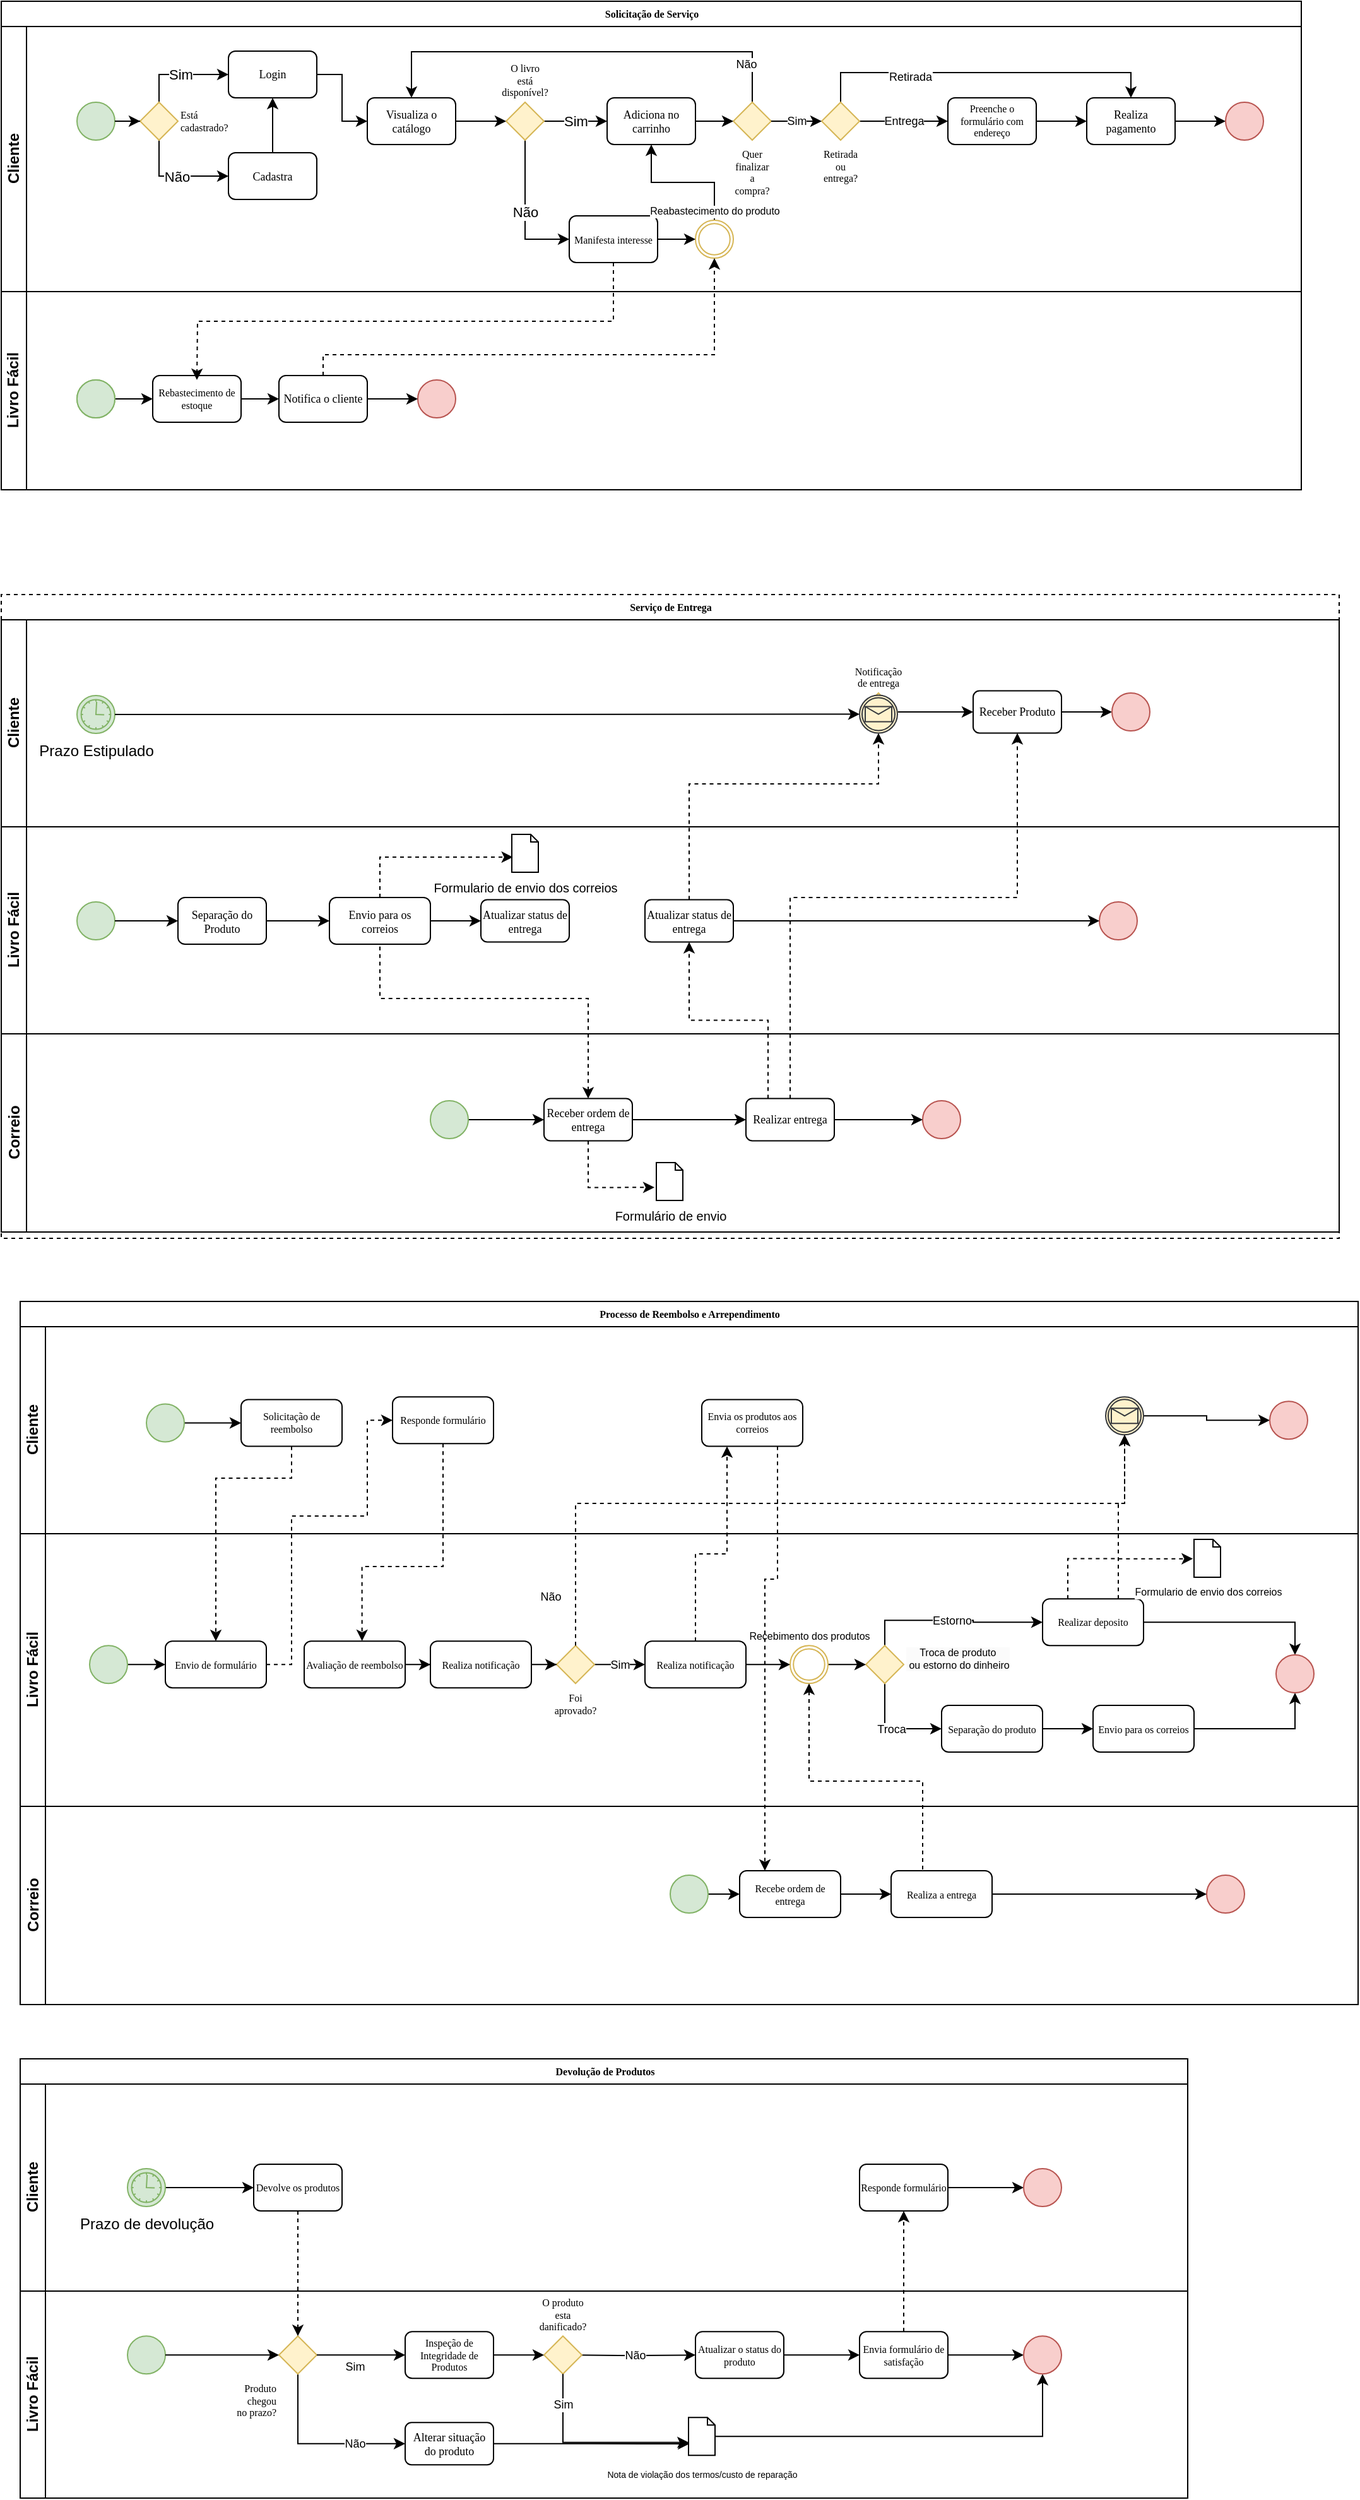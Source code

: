<mxfile version="24.0.7" type="device">
  <diagram name="Page-1" id="c7488fd3-1785-93aa-aadb-54a6760d102a">
    <mxGraphModel dx="819" dy="1281" grid="1" gridSize="10" guides="1" tooltips="1" connect="1" arrows="1" fold="1" page="1" pageScale="1" pageWidth="1100" pageHeight="850" background="none" math="0" shadow="0">
      <root>
        <mxCell id="0" />
        <mxCell id="1" parent="0" />
        <mxCell id="oDkDdfMOv9z-UdTRqtao-38" value="Serviço de Entrega" style="swimlane;html=1;childLayout=stackLayout;horizontal=1;startSize=20;horizontalStack=0;rounded=0;shadow=0;labelBackgroundColor=none;strokeWidth=1;fontFamily=Verdana;fontSize=8;align=center;dashed=1;" parent="1" vertex="1">
          <mxGeometry x="170" y="320" width="1060" height="510" as="geometry">
            <mxRectangle x="180" y="70" width="60" height="20" as="alternateBounds" />
          </mxGeometry>
        </mxCell>
        <mxCell id="oDkDdfMOv9z-UdTRqtao-64" value="Cliente" style="swimlane;html=1;startSize=20;horizontal=0;fontSize=12;" parent="oDkDdfMOv9z-UdTRqtao-38" vertex="1">
          <mxGeometry y="20" width="1060" height="164" as="geometry" />
        </mxCell>
        <mxCell id="zch4wGWHLApjYv__tpyH-126" value="Prazo Estipulado" style="points=[[0.145,0.145,0],[0.5,0,0],[0.855,0.145,0],[1,0.5,0],[0.855,0.855,0],[0.5,1,0],[0.145,0.855,0],[0,0.5,0]];shape=mxgraph.bpmn.event;html=1;verticalLabelPosition=bottom;labelBackgroundColor=#ffffff;verticalAlign=top;align=center;perimeter=ellipsePerimeter;outlineConnect=0;aspect=fixed;outline=standard;symbol=timer;fillColor=#d5e8d4;strokeColor=#82b366;" parent="oDkDdfMOv9z-UdTRqtao-64" vertex="1">
          <mxGeometry x="60" y="60" width="30" height="30" as="geometry" />
        </mxCell>
        <mxCell id="swSnG9m5OOfU6qNl_l5P-183" style="edgeStyle=orthogonalEdgeStyle;rounded=0;orthogonalLoop=1;jettySize=auto;html=1;entryX=0;entryY=0.5;entryDx=0;entryDy=0;" parent="oDkDdfMOv9z-UdTRqtao-64" source="swSnG9m5OOfU6qNl_l5P-180" target="swSnG9m5OOfU6qNl_l5P-200" edge="1">
          <mxGeometry relative="1" as="geometry">
            <mxPoint x="760" y="73" as="targetPoint" />
          </mxGeometry>
        </mxCell>
        <mxCell id="swSnG9m5OOfU6qNl_l5P-180" value="Notificação de entrega" style="strokeWidth=1;html=1;shape=mxgraph.flowchart.decision;whiteSpace=wrap;rounded=1;shadow=0;labelBackgroundColor=none;fontFamily=Verdana;fontSize=8;align=center;fillColor=#fff2cc;strokeColor=#d6b656;verticalAlign=bottom;labelPosition=center;verticalLabelPosition=top;" parent="oDkDdfMOv9z-UdTRqtao-64" vertex="1">
          <mxGeometry x="680" y="58.0" width="30" height="30" as="geometry" />
        </mxCell>
        <mxCell id="swSnG9m5OOfU6qNl_l5P-196" value="" style="shape=mxgraph.signs.tech.mail;html=1;pointerEvents=1;verticalLabelPosition=bottom;verticalAlign=top;align=center;fillColor=#e3c800;strokeColor=#B09500;fontColor=#000000;" parent="oDkDdfMOv9z-UdTRqtao-64" vertex="1">
          <mxGeometry x="687.75" y="67.75" width="14.5" height="10.5" as="geometry" />
        </mxCell>
        <mxCell id="swSnG9m5OOfU6qNl_l5P-199" value="" style="points=[[0.145,0.145,0],[0.5,0,0],[0.855,0.145,0],[1,0.5,0],[0.855,0.855,0],[0.5,1,0],[0.145,0.855,0],[0,0.5,0]];shape=mxgraph.bpmn.event;html=1;verticalLabelPosition=bottom;labelBackgroundColor=#ffffff;verticalAlign=top;align=center;perimeter=ellipsePerimeter;outlineConnect=0;aspect=fixed;outline=catching;symbol=message;fillColor=#FFF2CC;strokeColor=#36393d;fillStyle=solid;" parent="oDkDdfMOv9z-UdTRqtao-64" vertex="1">
          <mxGeometry x="680" y="59.75" width="30" height="30" as="geometry" />
        </mxCell>
        <mxCell id="swSnG9m5OOfU6qNl_l5P-201" style="edgeStyle=orthogonalEdgeStyle;rounded=0;orthogonalLoop=1;jettySize=auto;html=1;" parent="oDkDdfMOv9z-UdTRqtao-64" source="swSnG9m5OOfU6qNl_l5P-200" edge="1">
          <mxGeometry relative="1" as="geometry">
            <mxPoint x="880" y="73" as="targetPoint" />
          </mxGeometry>
        </mxCell>
        <mxCell id="swSnG9m5OOfU6qNl_l5P-200" value="Receber Produto" style="rounded=1;whiteSpace=wrap;html=1;shadow=0;labelBackgroundColor=none;strokeWidth=1;fontFamily=Verdana;fontSize=9;align=center;" parent="oDkDdfMOv9z-UdTRqtao-64" vertex="1">
          <mxGeometry x="770" y="56.25" width="70" height="33.5" as="geometry" />
        </mxCell>
        <mxCell id="swSnG9m5OOfU6qNl_l5P-202" value="" style="ellipse;whiteSpace=wrap;html=1;rounded=0;shadow=0;labelBackgroundColor=none;strokeWidth=1;fontFamily=Verdana;fontSize=8;align=center;fillColor=#f8cecc;strokeColor=#b85450;" parent="oDkDdfMOv9z-UdTRqtao-64" vertex="1">
          <mxGeometry x="880" y="58" width="30" height="30" as="geometry" />
        </mxCell>
        <mxCell id="kiecp96W7NMD4S45cnNi-111" style="edgeStyle=orthogonalEdgeStyle;rounded=0;orthogonalLoop=1;jettySize=auto;html=1;exitX=1;exitY=0.5;exitDx=0;exitDy=0;exitPerimeter=0;entryX=0;entryY=0.5;entryDx=0;entryDy=0;entryPerimeter=0;" parent="oDkDdfMOv9z-UdTRqtao-64" source="zch4wGWHLApjYv__tpyH-126" target="swSnG9m5OOfU6qNl_l5P-199" edge="1">
          <mxGeometry relative="1" as="geometry" />
        </mxCell>
        <mxCell id="zch4wGWHLApjYv__tpyH-112" value="Livro Fácil" style="swimlane;html=1;startSize=20;horizontal=0;fontSize=12;" parent="oDkDdfMOv9z-UdTRqtao-38" vertex="1">
          <mxGeometry y="184" width="1060" height="164" as="geometry" />
        </mxCell>
        <mxCell id="zch4wGWHLApjYv__tpyH-100" value="" style="ellipse;whiteSpace=wrap;html=1;rounded=0;shadow=0;labelBackgroundColor=none;strokeWidth=1;fontFamily=Verdana;fontSize=8;align=center;fillColor=#d5e8d4;strokeColor=#82b366;" parent="zch4wGWHLApjYv__tpyH-112" vertex="1">
          <mxGeometry x="60" y="59.5" width="30" height="30" as="geometry" />
        </mxCell>
        <mxCell id="zch4wGWHLApjYv__tpyH-101" style="edgeStyle=orthogonalEdgeStyle;rounded=0;orthogonalLoop=1;jettySize=auto;html=1;entryX=0;entryY=0.5;entryDx=0;entryDy=0;entryPerimeter=0;exitX=1;exitY=0.5;exitDx=0;exitDy=0;" parent="zch4wGWHLApjYv__tpyH-112" source="zch4wGWHLApjYv__tpyH-100" edge="1">
          <mxGeometry relative="1" as="geometry">
            <mxPoint x="90" y="74.5" as="sourcePoint" />
            <mxPoint x="140" y="74.5" as="targetPoint" />
            <Array as="points" />
          </mxGeometry>
        </mxCell>
        <mxCell id="zch4wGWHLApjYv__tpyH-102" style="edgeStyle=orthogonalEdgeStyle;rounded=0;orthogonalLoop=1;jettySize=auto;html=1;entryX=0;entryY=0.5;entryDx=0;entryDy=0;" parent="zch4wGWHLApjYv__tpyH-112" source="zch4wGWHLApjYv__tpyH-103" target="zch4wGWHLApjYv__tpyH-105" edge="1">
          <mxGeometry relative="1" as="geometry" />
        </mxCell>
        <mxCell id="zch4wGWHLApjYv__tpyH-103" value="Separação do Produto" style="rounded=1;whiteSpace=wrap;html=1;shadow=0;labelBackgroundColor=none;strokeWidth=1;fontFamily=Verdana;fontSize=9;align=center;" parent="zch4wGWHLApjYv__tpyH-112" vertex="1">
          <mxGeometry x="140" y="56" width="70" height="37" as="geometry" />
        </mxCell>
        <mxCell id="zch4wGWHLApjYv__tpyH-105" value="&lt;font style=&quot;font-size: 9px;&quot;&gt;Envio para os correios&lt;br style=&quot;font-size: 9px;&quot;&gt;&lt;/font&gt;" style="rounded=1;whiteSpace=wrap;html=1;shadow=0;labelBackgroundColor=none;strokeWidth=1;fontFamily=Verdana;fontSize=9;align=center;" parent="zch4wGWHLApjYv__tpyH-112" vertex="1">
          <mxGeometry x="260" y="56" width="80" height="37" as="geometry" />
        </mxCell>
        <mxCell id="ZJoQX-y0C0dIPTOLn4gF-4" value="" style="ellipse;whiteSpace=wrap;html=1;rounded=0;shadow=0;labelBackgroundColor=none;strokeWidth=1;fontFamily=Verdana;fontSize=8;align=center;fillColor=#f8cecc;strokeColor=#b85450;" parent="zch4wGWHLApjYv__tpyH-112" vertex="1">
          <mxGeometry x="870" y="59.5" width="30" height="30" as="geometry" />
        </mxCell>
        <mxCell id="zch4wGWHLApjYv__tpyH-110" value="Formulario de envio dos correios" style="html=1;verticalLabelPosition=bottom;align=center;labelBackgroundColor=default;verticalAlign=top;strokeWidth=1;strokeColor=#000000;shadow=0;dashed=0;shape=mxgraph.ios7.icons.document;fontColor=default;fontSize=10;" parent="zch4wGWHLApjYv__tpyH-112" vertex="1">
          <mxGeometry x="404.5" y="6" width="21" height="30" as="geometry" />
        </mxCell>
        <mxCell id="ZJoQX-y0C0dIPTOLn4gF-9" style="edgeStyle=orthogonalEdgeStyle;rounded=0;orthogonalLoop=1;jettySize=auto;html=1;exitX=0.5;exitY=0;exitDx=0;exitDy=0;entryX=0.04;entryY=0.6;entryDx=0;entryDy=0;entryPerimeter=0;dashed=1;" parent="zch4wGWHLApjYv__tpyH-112" source="zch4wGWHLApjYv__tpyH-105" target="zch4wGWHLApjYv__tpyH-110" edge="1">
          <mxGeometry relative="1" as="geometry" />
        </mxCell>
        <mxCell id="kiecp96W7NMD4S45cnNi-119" style="edgeStyle=orthogonalEdgeStyle;rounded=0;orthogonalLoop=1;jettySize=auto;html=1;exitX=1;exitY=0.5;exitDx=0;exitDy=0;entryX=0;entryY=0.5;entryDx=0;entryDy=0;" parent="zch4wGWHLApjYv__tpyH-112" source="ZJoQX-y0C0dIPTOLn4gF-14" target="ZJoQX-y0C0dIPTOLn4gF-4" edge="1">
          <mxGeometry relative="1" as="geometry" />
        </mxCell>
        <mxCell id="ZJoQX-y0C0dIPTOLn4gF-14" value="Atualizar status de entrega" style="rounded=1;whiteSpace=wrap;html=1;shadow=0;labelBackgroundColor=none;strokeWidth=1;fontFamily=Verdana;fontSize=9;align=center;" parent="zch4wGWHLApjYv__tpyH-112" vertex="1">
          <mxGeometry x="510" y="57.75" width="70" height="33.5" as="geometry" />
        </mxCell>
        <mxCell id="kiecp96W7NMD4S45cnNi-122" value="Atualizar status de entrega" style="rounded=1;whiteSpace=wrap;html=1;shadow=0;labelBackgroundColor=none;strokeWidth=1;fontFamily=Verdana;fontSize=9;align=center;" parent="zch4wGWHLApjYv__tpyH-112" vertex="1">
          <mxGeometry x="380" y="57.75" width="70" height="33.5" as="geometry" />
        </mxCell>
        <mxCell id="kiecp96W7NMD4S45cnNi-123" value="" style="edgeStyle=orthogonalEdgeStyle;rounded=0;orthogonalLoop=1;jettySize=auto;html=1;exitX=1;exitY=0.5;exitDx=0;exitDy=0;entryX=0;entryY=0.5;entryDx=0;entryDy=0;" parent="zch4wGWHLApjYv__tpyH-112" source="zch4wGWHLApjYv__tpyH-105" target="kiecp96W7NMD4S45cnNi-122" edge="1">
          <mxGeometry relative="1" as="geometry">
            <mxPoint x="510" y="579" as="sourcePoint" />
            <mxPoint x="680" y="579" as="targetPoint" />
          </mxGeometry>
        </mxCell>
        <mxCell id="oDkDdfMOv9z-UdTRqtao-34" value="Correio" style="swimlane;html=1;startSize=20;horizontal=0;fontSize=12;align=center;" parent="oDkDdfMOv9z-UdTRqtao-38" vertex="1">
          <mxGeometry y="348" width="1060" height="157" as="geometry" />
        </mxCell>
        <mxCell id="kiecp96W7NMD4S45cnNi-117" style="edgeStyle=orthogonalEdgeStyle;rounded=0;orthogonalLoop=1;jettySize=auto;html=1;exitX=1;exitY=0.5;exitDx=0;exitDy=0;entryX=0;entryY=0.5;entryDx=0;entryDy=0;" parent="oDkDdfMOv9z-UdTRqtao-34" source="swSnG9m5OOfU6qNl_l5P-161" target="swSnG9m5OOfU6qNl_l5P-167" edge="1">
          <mxGeometry relative="1" as="geometry" />
        </mxCell>
        <mxCell id="swSnG9m5OOfU6qNl_l5P-161" value="Receber ordem de entrega" style="rounded=1;whiteSpace=wrap;html=1;shadow=0;labelBackgroundColor=none;strokeWidth=1;fontFamily=Verdana;fontSize=9;align=center;" parent="oDkDdfMOv9z-UdTRqtao-34" vertex="1">
          <mxGeometry x="430" y="51.25" width="70" height="33.5" as="geometry" />
        </mxCell>
        <mxCell id="swSnG9m5OOfU6qNl_l5P-167" value="Realizar entrega" style="rounded=1;whiteSpace=wrap;html=1;shadow=0;labelBackgroundColor=none;strokeWidth=1;fontFamily=Verdana;fontSize=9;align=center;" parent="oDkDdfMOv9z-UdTRqtao-34" vertex="1">
          <mxGeometry x="590" y="51.25" width="70" height="33.5" as="geometry" />
        </mxCell>
        <mxCell id="swSnG9m5OOfU6qNl_l5P-169" value="" style="ellipse;whiteSpace=wrap;html=1;rounded=0;shadow=0;labelBackgroundColor=none;strokeWidth=1;fontFamily=Verdana;fontSize=8;align=center;fillColor=#f8cecc;strokeColor=#b85450;" parent="oDkDdfMOv9z-UdTRqtao-34" vertex="1">
          <mxGeometry x="730" y="53" width="30" height="30" as="geometry" />
        </mxCell>
        <mxCell id="ZJoQX-y0C0dIPTOLn4gF-6" style="edgeStyle=orthogonalEdgeStyle;rounded=0;orthogonalLoop=1;jettySize=auto;html=1;exitX=1;exitY=0.5;exitDx=0;exitDy=0;entryX=0;entryY=0.5;entryDx=0;entryDy=0;" parent="oDkDdfMOv9z-UdTRqtao-34" source="ZJoQX-y0C0dIPTOLn4gF-5" target="swSnG9m5OOfU6qNl_l5P-161" edge="1">
          <mxGeometry relative="1" as="geometry" />
        </mxCell>
        <mxCell id="ZJoQX-y0C0dIPTOLn4gF-5" value="" style="ellipse;whiteSpace=wrap;html=1;rounded=0;shadow=0;labelBackgroundColor=none;strokeWidth=1;fontFamily=Verdana;fontSize=8;align=center;fillColor=#d5e8d4;strokeColor=#82b366;" parent="oDkDdfMOv9z-UdTRqtao-34" vertex="1">
          <mxGeometry x="340" y="53" width="30" height="30" as="geometry" />
        </mxCell>
        <mxCell id="ZJoQX-y0C0dIPTOLn4gF-12" style="edgeStyle=orthogonalEdgeStyle;rounded=0;orthogonalLoop=1;jettySize=auto;html=1;exitX=1;exitY=0.5;exitDx=0;exitDy=0;entryX=0;entryY=0.5;entryDx=0;entryDy=0;" parent="oDkDdfMOv9z-UdTRqtao-34" source="swSnG9m5OOfU6qNl_l5P-167" target="swSnG9m5OOfU6qNl_l5P-169" edge="1">
          <mxGeometry relative="1" as="geometry">
            <mxPoint x="810" y="68" as="sourcePoint" />
          </mxGeometry>
        </mxCell>
        <mxCell id="kiecp96W7NMD4S45cnNi-112" value="Formulário de envio" style="html=1;verticalLabelPosition=bottom;align=center;labelBackgroundColor=default;verticalAlign=top;strokeWidth=1;strokeColor=#000000;shadow=0;dashed=0;shape=mxgraph.ios7.icons.document;fontColor=default;fontSize=10;" parent="oDkDdfMOv9z-UdTRqtao-34" vertex="1">
          <mxGeometry x="519" y="102" width="21" height="30" as="geometry" />
        </mxCell>
        <mxCell id="kiecp96W7NMD4S45cnNi-113" style="edgeStyle=orthogonalEdgeStyle;rounded=0;orthogonalLoop=1;jettySize=auto;html=1;exitX=0.5;exitY=1;exitDx=0;exitDy=0;entryX=-0.071;entryY=0.656;entryDx=0;entryDy=0;entryPerimeter=0;dashed=1;" parent="oDkDdfMOv9z-UdTRqtao-34" source="swSnG9m5OOfU6qNl_l5P-161" target="kiecp96W7NMD4S45cnNi-112" edge="1">
          <mxGeometry relative="1" as="geometry">
            <Array as="points">
              <mxPoint x="465" y="122" />
            </Array>
          </mxGeometry>
        </mxCell>
        <mxCell id="swSnG9m5OOfU6qNl_l5P-177" style="edgeStyle=orthogonalEdgeStyle;rounded=0;orthogonalLoop=1;jettySize=auto;html=1;entryX=0.5;entryY=1;entryDx=0;entryDy=0;dashed=1;exitX=0.5;exitY=0;exitDx=0;exitDy=0;" parent="oDkDdfMOv9z-UdTRqtao-38" source="swSnG9m5OOfU6qNl_l5P-167" target="swSnG9m5OOfU6qNl_l5P-200" edge="1">
          <mxGeometry relative="1" as="geometry">
            <mxPoint x="695" y="108" as="targetPoint" />
            <Array as="points">
              <mxPoint x="625" y="240" />
              <mxPoint x="805" y="240" />
            </Array>
          </mxGeometry>
        </mxCell>
        <mxCell id="ZJoQX-y0C0dIPTOLn4gF-8" style="edgeStyle=orthogonalEdgeStyle;rounded=0;orthogonalLoop=1;jettySize=auto;html=1;exitX=0.5;exitY=0;exitDx=0;exitDy=0;entryX=0.5;entryY=1;entryDx=0;entryDy=0;endArrow=none;endFill=0;startArrow=classic;startFill=1;dashed=1;" parent="oDkDdfMOv9z-UdTRqtao-38" source="swSnG9m5OOfU6qNl_l5P-161" target="zch4wGWHLApjYv__tpyH-105" edge="1">
          <mxGeometry relative="1" as="geometry">
            <Array as="points">
              <mxPoint x="465" y="320" />
              <mxPoint x="300" y="320" />
            </Array>
          </mxGeometry>
        </mxCell>
        <mxCell id="kiecp96W7NMD4S45cnNi-120" style="edgeStyle=orthogonalEdgeStyle;rounded=0;orthogonalLoop=1;jettySize=auto;html=1;exitX=0.5;exitY=0;exitDx=0;exitDy=0;dashed=1;" parent="oDkDdfMOv9z-UdTRqtao-38" source="ZJoQX-y0C0dIPTOLn4gF-14" target="swSnG9m5OOfU6qNl_l5P-199" edge="1">
          <mxGeometry relative="1" as="geometry">
            <Array as="points">
              <mxPoint x="545" y="150" />
              <mxPoint x="695" y="150" />
            </Array>
          </mxGeometry>
        </mxCell>
        <mxCell id="kiecp96W7NMD4S45cnNi-121" style="edgeStyle=orthogonalEdgeStyle;rounded=0;orthogonalLoop=1;jettySize=auto;html=1;exitX=0.25;exitY=0;exitDx=0;exitDy=0;entryX=0.5;entryY=1;entryDx=0;entryDy=0;dashed=1;" parent="oDkDdfMOv9z-UdTRqtao-38" source="swSnG9m5OOfU6qNl_l5P-167" target="ZJoQX-y0C0dIPTOLn4gF-14" edge="1">
          <mxGeometry relative="1" as="geometry" />
        </mxCell>
        <mxCell id="oDkDdfMOv9z-UdTRqtao-147" value="Devolução de Produtos" style="swimlane;html=1;childLayout=stackLayout;horizontal=1;startSize=20;horizontalStack=0;rounded=0;shadow=0;labelBackgroundColor=none;strokeWidth=1;fontFamily=Verdana;fontSize=8;align=center;" parent="1" vertex="1">
          <mxGeometry x="185" y="1480" width="925" height="348" as="geometry">
            <mxRectangle x="180" y="70" width="60" height="20" as="alternateBounds" />
          </mxGeometry>
        </mxCell>
        <mxCell id="5jouWqX__LbJxB1AvhS5-9" value="Cliente" style="swimlane;html=1;startSize=20;horizontal=0;fontSize=12;" parent="oDkDdfMOv9z-UdTRqtao-147" vertex="1">
          <mxGeometry y="20" width="925" height="164" as="geometry" />
        </mxCell>
        <mxCell id="5jouWqX__LbJxB1AvhS5-12" value="Devolve os produtos" style="rounded=1;whiteSpace=wrap;html=1;shadow=0;labelBackgroundColor=none;strokeWidth=1;fontFamily=Verdana;fontSize=8;align=center;" parent="5jouWqX__LbJxB1AvhS5-9" vertex="1">
          <mxGeometry x="185" y="63.5" width="70" height="37" as="geometry" />
        </mxCell>
        <mxCell id="5jouWqX__LbJxB1AvhS5-17" style="edgeStyle=orthogonalEdgeStyle;rounded=0;orthogonalLoop=1;jettySize=auto;html=1;exitX=1;exitY=0.5;exitDx=0;exitDy=0;entryX=0;entryY=0.5;entryDx=0;entryDy=0;" parent="5jouWqX__LbJxB1AvhS5-9" source="5jouWqX__LbJxB1AvhS5-14" target="5jouWqX__LbJxB1AvhS5-15" edge="1">
          <mxGeometry relative="1" as="geometry" />
        </mxCell>
        <mxCell id="5jouWqX__LbJxB1AvhS5-14" value="Responde formulário" style="rounded=1;whiteSpace=wrap;html=1;shadow=0;labelBackgroundColor=none;strokeWidth=1;fontFamily=Verdana;fontSize=8;align=center;" parent="5jouWqX__LbJxB1AvhS5-9" vertex="1">
          <mxGeometry x="665" y="63.5" width="70" height="37" as="geometry" />
        </mxCell>
        <mxCell id="5jouWqX__LbJxB1AvhS5-15" value="" style="ellipse;whiteSpace=wrap;html=1;rounded=0;shadow=0;labelBackgroundColor=none;strokeWidth=1;fontFamily=Verdana;fontSize=8;align=center;fillColor=#f8cecc;strokeColor=#b85450;" parent="5jouWqX__LbJxB1AvhS5-9" vertex="1">
          <mxGeometry x="795" y="67" width="30" height="30" as="geometry" />
        </mxCell>
        <mxCell id="5jouWqX__LbJxB1AvhS5-21" style="edgeStyle=orthogonalEdgeStyle;rounded=0;orthogonalLoop=1;jettySize=auto;html=1;entryX=0;entryY=0.5;entryDx=0;entryDy=0;" parent="5jouWqX__LbJxB1AvhS5-9" source="5jouWqX__LbJxB1AvhS5-3" target="5jouWqX__LbJxB1AvhS5-12" edge="1">
          <mxGeometry relative="1" as="geometry" />
        </mxCell>
        <mxCell id="5jouWqX__LbJxB1AvhS5-3" value="Prazo de devolução" style="points=[[0.145,0.145,0],[0.5,0,0],[0.855,0.145,0],[1,0.5,0],[0.855,0.855,0],[0.5,1,0],[0.145,0.855,0],[0,0.5,0]];shape=mxgraph.bpmn.event;html=1;verticalLabelPosition=bottom;labelBackgroundColor=#ffffff;verticalAlign=top;align=center;perimeter=ellipsePerimeter;outlineConnect=0;aspect=fixed;outline=standard;symbol=timer;fillColor=#d5e8d4;strokeColor=#82b366;" parent="5jouWqX__LbJxB1AvhS5-9" vertex="1">
          <mxGeometry x="85" y="67.0" width="30" height="30" as="geometry" />
        </mxCell>
        <mxCell id="oDkDdfMOv9z-UdTRqtao-157" value="Livro Fácil" style="swimlane;html=1;startSize=20;horizontal=0;fontSize=12;" parent="oDkDdfMOv9z-UdTRqtao-147" vertex="1">
          <mxGeometry y="184" width="925" height="164" as="geometry" />
        </mxCell>
        <mxCell id="gmefD0pqe3giMQfiXoSQ-2" value="Não" style="edgeStyle=orthogonalEdgeStyle;rounded=0;orthogonalLoop=1;jettySize=auto;html=1;exitX=0.5;exitY=1;exitDx=0;exitDy=0;exitPerimeter=0;entryX=0;entryY=0.5;entryDx=0;entryDy=0;fontSize=9;" parent="oDkDdfMOv9z-UdTRqtao-157" source="oDkDdfMOv9z-UdTRqtao-171" target="gmefD0pqe3giMQfiXoSQ-7" edge="1">
          <mxGeometry x="0.43" relative="1" as="geometry">
            <mxPoint x="272" y="115.13" as="targetPoint" />
            <mxPoint as="offset" />
          </mxGeometry>
        </mxCell>
        <mxCell id="oDkDdfMOv9z-UdTRqtao-171" value="Produto chegou no prazo?" style="strokeWidth=1;html=1;shape=mxgraph.flowchart.decision;whiteSpace=wrap;rounded=1;shadow=0;labelBackgroundColor=none;fontFamily=Verdana;fontSize=8;align=right;fillColor=#fff2cc;strokeColor=#d6b656;verticalAlign=top;labelPosition=left;verticalLabelPosition=bottom;" parent="oDkDdfMOv9z-UdTRqtao-157" vertex="1">
          <mxGeometry x="205" y="35.63" width="30" height="30" as="geometry" />
        </mxCell>
        <mxCell id="kiecp96W7NMD4S45cnNi-183" style="edgeStyle=orthogonalEdgeStyle;rounded=0;orthogonalLoop=1;jettySize=auto;html=1;entryX=0.5;entryY=1;entryDx=0;entryDy=0;" parent="oDkDdfMOv9z-UdTRqtao-157" source="oDkDdfMOv9z-UdTRqtao-181" target="oDkDdfMOv9z-UdTRqtao-196" edge="1">
          <mxGeometry relative="1" as="geometry" />
        </mxCell>
        <mxCell id="oDkDdfMOv9z-UdTRqtao-181" value="&lt;span style=&quot;font-size: 7px;&quot;&gt;Nota de violação dos termos/custo de reparação&lt;/span&gt;" style="html=1;verticalLabelPosition=bottom;align=center;labelBackgroundColor=default;verticalAlign=top;strokeWidth=1;strokeColor=#000000;shadow=0;dashed=0;shape=mxgraph.ios7.icons.document;fontColor=default;" parent="oDkDdfMOv9z-UdTRqtao-157" vertex="1">
          <mxGeometry x="529.5" y="100.13" width="21" height="30" as="geometry" />
        </mxCell>
        <mxCell id="oDkDdfMOv9z-UdTRqtao-182" value="&lt;font style=&quot;font-size: 9px;&quot;&gt;Não&lt;/font&gt;" style="edgeStyle=orthogonalEdgeStyle;rounded=0;orthogonalLoop=1;jettySize=auto;html=1;entryX=0;entryY=0.5;entryDx=0;entryDy=0;fontSize=9;" parent="oDkDdfMOv9z-UdTRqtao-157" target="oDkDdfMOv9z-UdTRqtao-186" edge="1">
          <mxGeometry relative="1" as="geometry">
            <mxPoint x="502.41" y="50.852" as="targetPoint" />
            <mxPoint x="437" y="50.633" as="sourcePoint" />
          </mxGeometry>
        </mxCell>
        <mxCell id="oDkDdfMOv9z-UdTRqtao-185" value="O produto esta danificado?" style="strokeWidth=1;html=1;shape=mxgraph.flowchart.decision;whiteSpace=wrap;rounded=1;shadow=0;labelBackgroundColor=none;fontFamily=Verdana;fontSize=8;align=center;fillColor=#fff2cc;strokeColor=#d6b656;verticalAlign=bottom;labelPosition=center;verticalLabelPosition=top;" parent="oDkDdfMOv9z-UdTRqtao-157" vertex="1">
          <mxGeometry x="415" y="35.63" width="30" height="30" as="geometry" />
        </mxCell>
        <mxCell id="5jouWqX__LbJxB1AvhS5-6" style="edgeStyle=orthogonalEdgeStyle;rounded=0;orthogonalLoop=1;jettySize=auto;html=1;exitX=1;exitY=0.5;exitDx=0;exitDy=0;entryX=0;entryY=0.5;entryDx=0;entryDy=0;" parent="oDkDdfMOv9z-UdTRqtao-157" source="5jouWqX__LbJxB1AvhS5-7" target="oDkDdfMOv9z-UdTRqtao-196" edge="1">
          <mxGeometry relative="1" as="geometry" />
        </mxCell>
        <mxCell id="oDkDdfMOv9z-UdTRqtao-186" value="Atualizar o status do produto" style="rounded=1;whiteSpace=wrap;html=1;shadow=0;labelBackgroundColor=none;strokeWidth=1;fontFamily=Verdana;fontSize=8;align=center;" parent="oDkDdfMOv9z-UdTRqtao-157" vertex="1">
          <mxGeometry x="535" y="32.13" width="70" height="37" as="geometry" />
        </mxCell>
        <mxCell id="oDkDdfMOv9z-UdTRqtao-196" value="" style="ellipse;whiteSpace=wrap;html=1;rounded=0;shadow=0;labelBackgroundColor=none;strokeWidth=1;fontFamily=Verdana;fontSize=8;align=center;fillColor=#f8cecc;strokeColor=#b85450;" parent="oDkDdfMOv9z-UdTRqtao-157" vertex="1">
          <mxGeometry x="795" y="35.63" width="30" height="30" as="geometry" />
        </mxCell>
        <mxCell id="gmefD0pqe3giMQfiXoSQ-1" value="Sim" style="edgeStyle=orthogonalEdgeStyle;rounded=0;orthogonalLoop=1;jettySize=auto;html=1;exitX=0.5;exitY=1;exitDx=0;exitDy=0;exitPerimeter=0;entryX=0.006;entryY=0.66;entryDx=0;entryDy=0;entryPerimeter=0;fontSize=9;" parent="oDkDdfMOv9z-UdTRqtao-157" source="oDkDdfMOv9z-UdTRqtao-185" target="oDkDdfMOv9z-UdTRqtao-181" edge="1">
          <mxGeometry x="-0.683" relative="1" as="geometry">
            <mxPoint as="offset" />
          </mxGeometry>
        </mxCell>
        <mxCell id="gmefD0pqe3giMQfiXoSQ-7" value="Alterar situação do produto" style="rounded=1;whiteSpace=wrap;html=1;shadow=0;labelBackgroundColor=none;strokeWidth=1;fontFamily=Verdana;fontSize=9;align=center;" parent="oDkDdfMOv9z-UdTRqtao-157" vertex="1">
          <mxGeometry x="305" y="104.13" width="70" height="33.5" as="geometry" />
        </mxCell>
        <mxCell id="5jouWqX__LbJxB1AvhS5-1" value="Sim" style="edgeStyle=orthogonalEdgeStyle;rounded=0;orthogonalLoop=1;jettySize=auto;html=1;exitX=1;exitY=0.5;exitDx=0;exitDy=0;exitPerimeter=0;entryX=0;entryY=0.5;entryDx=0;entryDy=0;entryPerimeter=0;fontSize=9;" parent="oDkDdfMOv9z-UdTRqtao-157" source="oDkDdfMOv9z-UdTRqtao-171" target="oDkDdfMOv9z-UdTRqtao-161" edge="1">
          <mxGeometry x="-0.143" y="-9" relative="1" as="geometry">
            <mxPoint as="offset" />
            <mxPoint x="420" y="1551.13" as="sourcePoint" />
            <mxPoint x="600" y="1551.13" as="targetPoint" />
          </mxGeometry>
        </mxCell>
        <mxCell id="oDkDdfMOv9z-UdTRqtao-161" value="Inspeção de Integridade de Produtos" style="rounded=1;whiteSpace=wrap;html=1;shadow=0;labelBackgroundColor=none;strokeWidth=1;fontFamily=Verdana;fontSize=8;align=center;" parent="oDkDdfMOv9z-UdTRqtao-157" vertex="1">
          <mxGeometry x="305" y="32.13" width="70" height="37" as="geometry" />
        </mxCell>
        <mxCell id="5jouWqX__LbJxB1AvhS5-2" style="edgeStyle=orthogonalEdgeStyle;rounded=0;orthogonalLoop=1;jettySize=auto;html=1;exitX=1;exitY=0.5;exitDx=0;exitDy=0;entryX=0;entryY=0.5;entryDx=0;entryDy=0;entryPerimeter=0;" parent="oDkDdfMOv9z-UdTRqtao-157" source="oDkDdfMOv9z-UdTRqtao-161" target="oDkDdfMOv9z-UdTRqtao-185" edge="1">
          <mxGeometry relative="1" as="geometry" />
        </mxCell>
        <mxCell id="5jouWqX__LbJxB1AvhS5-5" style="edgeStyle=orthogonalEdgeStyle;rounded=0;orthogonalLoop=1;jettySize=auto;html=1;exitX=1;exitY=0.5;exitDx=0;exitDy=0;entryX=0.03;entryY=0.697;entryDx=0;entryDy=0;entryPerimeter=0;" parent="oDkDdfMOv9z-UdTRqtao-157" source="gmefD0pqe3giMQfiXoSQ-7" target="oDkDdfMOv9z-UdTRqtao-181" edge="1">
          <mxGeometry relative="1" as="geometry" />
        </mxCell>
        <mxCell id="5jouWqX__LbJxB1AvhS5-8" value="" style="edgeStyle=orthogonalEdgeStyle;rounded=0;orthogonalLoop=1;jettySize=auto;html=1;exitX=1;exitY=0.5;exitDx=0;exitDy=0;entryX=0;entryY=0.5;entryDx=0;entryDy=0;" parent="oDkDdfMOv9z-UdTRqtao-157" source="oDkDdfMOv9z-UdTRqtao-186" target="5jouWqX__LbJxB1AvhS5-7" edge="1">
          <mxGeometry relative="1" as="geometry">
            <mxPoint x="790" y="1551" as="sourcePoint" />
            <mxPoint x="980" y="1551" as="targetPoint" />
          </mxGeometry>
        </mxCell>
        <mxCell id="5jouWqX__LbJxB1AvhS5-7" value="Envia formulário de satisfação" style="rounded=1;whiteSpace=wrap;html=1;shadow=0;labelBackgroundColor=none;strokeWidth=1;fontFamily=Verdana;fontSize=8;align=center;" parent="oDkDdfMOv9z-UdTRqtao-157" vertex="1">
          <mxGeometry x="665" y="32.13" width="70" height="37" as="geometry" />
        </mxCell>
        <mxCell id="5jouWqX__LbJxB1AvhS5-20" value="" style="ellipse;whiteSpace=wrap;html=1;rounded=0;shadow=0;labelBackgroundColor=none;strokeWidth=1;fontFamily=Verdana;fontSize=8;align=center;fillColor=#d5e8d4;strokeColor=#82b366;" parent="oDkDdfMOv9z-UdTRqtao-157" vertex="1">
          <mxGeometry x="85" y="35.63" width="30" height="30" as="geometry" />
        </mxCell>
        <mxCell id="5jouWqX__LbJxB1AvhS5-22" style="edgeStyle=orthogonalEdgeStyle;rounded=0;orthogonalLoop=1;jettySize=auto;html=1;entryX=0;entryY=0.5;entryDx=0;entryDy=0;entryPerimeter=0;" parent="oDkDdfMOv9z-UdTRqtao-157" source="5jouWqX__LbJxB1AvhS5-20" target="oDkDdfMOv9z-UdTRqtao-171" edge="1">
          <mxGeometry relative="1" as="geometry" />
        </mxCell>
        <mxCell id="5jouWqX__LbJxB1AvhS5-18" style="edgeStyle=orthogonalEdgeStyle;rounded=0;orthogonalLoop=1;jettySize=auto;html=1;exitX=0.5;exitY=0;exitDx=0;exitDy=0;entryX=0.5;entryY=1;entryDx=0;entryDy=0;dashed=1;" parent="oDkDdfMOv9z-UdTRqtao-147" source="5jouWqX__LbJxB1AvhS5-7" target="5jouWqX__LbJxB1AvhS5-14" edge="1">
          <mxGeometry relative="1" as="geometry" />
        </mxCell>
        <mxCell id="5jouWqX__LbJxB1AvhS5-19" style="edgeStyle=orthogonalEdgeStyle;rounded=0;orthogonalLoop=1;jettySize=auto;html=1;exitX=0.5;exitY=1;exitDx=0;exitDy=0;entryX=0.5;entryY=0;entryDx=0;entryDy=0;entryPerimeter=0;dashed=1;" parent="oDkDdfMOv9z-UdTRqtao-147" source="5jouWqX__LbJxB1AvhS5-12" target="oDkDdfMOv9z-UdTRqtao-171" edge="1">
          <mxGeometry relative="1" as="geometry" />
        </mxCell>
        <mxCell id="swSnG9m5OOfU6qNl_l5P-3" value="Processo de Reembolso e Arrependimento" style="swimlane;html=1;childLayout=stackLayout;horizontal=1;startSize=20;horizontalStack=0;rounded=0;shadow=0;labelBackgroundColor=none;strokeWidth=1;fontFamily=Verdana;fontSize=8;align=center;" parent="1" vertex="1">
          <mxGeometry x="185" y="880" width="1060" height="557" as="geometry">
            <mxRectangle x="180" y="70" width="60" height="20" as="alternateBounds" />
          </mxGeometry>
        </mxCell>
        <mxCell id="swSnG9m5OOfU6qNl_l5P-4" value="Cliente" style="swimlane;html=1;startSize=20;horizontal=0;fontSize=12;" parent="swSnG9m5OOfU6qNl_l5P-3" vertex="1">
          <mxGeometry y="20" width="1060" height="164" as="geometry" />
        </mxCell>
        <mxCell id="ZJoQX-y0C0dIPTOLn4gF-24" style="edgeStyle=orthogonalEdgeStyle;rounded=0;orthogonalLoop=1;jettySize=auto;html=1;exitX=1;exitY=0.5;exitDx=0;exitDy=0;entryX=0;entryY=0.5;entryDx=0;entryDy=0;" parent="swSnG9m5OOfU6qNl_l5P-4" source="swSnG9m5OOfU6qNl_l5P-56" target="ZJoQX-y0C0dIPTOLn4gF-21" edge="1">
          <mxGeometry relative="1" as="geometry" />
        </mxCell>
        <mxCell id="swSnG9m5OOfU6qNl_l5P-56" value="" style="ellipse;whiteSpace=wrap;html=1;rounded=0;shadow=0;labelBackgroundColor=none;strokeWidth=1;fontFamily=Verdana;fontSize=8;align=center;fillColor=#d5e8d4;strokeColor=#82b366;" parent="swSnG9m5OOfU6qNl_l5P-4" vertex="1">
          <mxGeometry x="100" y="61.25" width="30" height="30" as="geometry" />
        </mxCell>
        <mxCell id="swSnG9m5OOfU6qNl_l5P-59" value="Responde formulário" style="rounded=1;whiteSpace=wrap;html=1;shadow=0;labelBackgroundColor=none;strokeWidth=1;fontFamily=Verdana;fontSize=8;align=center;" parent="swSnG9m5OOfU6qNl_l5P-4" vertex="1">
          <mxGeometry x="295" y="55.63" width="80" height="37" as="geometry" />
        </mxCell>
        <mxCell id="swSnG9m5OOfU6qNl_l5P-69" style="edgeStyle=orthogonalEdgeStyle;rounded=0;orthogonalLoop=1;jettySize=auto;html=1;exitX=1;exitY=0.5;exitDx=0;exitDy=0;exitPerimeter=0;entryX=0;entryY=0.5;entryDx=0;entryDy=0;" parent="swSnG9m5OOfU6qNl_l5P-4" source="kiecp96W7NMD4S45cnNi-124" target="swSnG9m5OOfU6qNl_l5P-72" edge="1">
          <mxGeometry relative="1" as="geometry">
            <mxPoint x="990" y="76.25" as="targetPoint" />
            <mxPoint x="920" y="76.333" as="sourcePoint" />
          </mxGeometry>
        </mxCell>
        <mxCell id="swSnG9m5OOfU6qNl_l5P-72" value="" style="ellipse;whiteSpace=wrap;html=1;rounded=0;shadow=0;labelBackgroundColor=none;strokeWidth=1;fontFamily=Verdana;fontSize=8;align=center;fillColor=#f8cecc;strokeColor=#b85450;" parent="swSnG9m5OOfU6qNl_l5P-4" vertex="1">
          <mxGeometry x="990" y="59.13" width="30" height="30" as="geometry" />
        </mxCell>
        <mxCell id="ZJoQX-y0C0dIPTOLn4gF-21" value="Solicitação de reembolso" style="rounded=1;whiteSpace=wrap;html=1;shadow=0;labelBackgroundColor=none;strokeWidth=1;fontFamily=Verdana;fontSize=8;align=center;" parent="swSnG9m5OOfU6qNl_l5P-4" vertex="1">
          <mxGeometry x="175" y="57.75" width="80" height="37" as="geometry" />
        </mxCell>
        <mxCell id="kiecp96W7NMD4S45cnNi-124" value="" style="points=[[0.145,0.145,0],[0.5,0,0],[0.855,0.145,0],[1,0.5,0],[0.855,0.855,0],[0.5,1,0],[0.145,0.855,0],[0,0.5,0]];shape=mxgraph.bpmn.event;html=1;verticalLabelPosition=bottom;labelBackgroundColor=#ffffff;verticalAlign=top;align=center;perimeter=ellipsePerimeter;outlineConnect=0;aspect=fixed;outline=catching;symbol=message;fillColor=#FFF2CC;strokeColor=#36393d;fillStyle=solid;" parent="swSnG9m5OOfU6qNl_l5P-4" vertex="1">
          <mxGeometry x="860" y="55.63" width="30" height="30" as="geometry" />
        </mxCell>
        <mxCell id="kiecp96W7NMD4S45cnNi-125" value="Envia os produtos aos correios" style="rounded=1;whiteSpace=wrap;html=1;shadow=0;labelBackgroundColor=none;strokeWidth=1;fontFamily=Verdana;fontSize=8;align=center;" parent="swSnG9m5OOfU6qNl_l5P-4" vertex="1">
          <mxGeometry x="540" y="57.75" width="80" height="37" as="geometry" />
        </mxCell>
        <mxCell id="swSnG9m5OOfU6qNl_l5P-18" value="Livro Fácil" style="swimlane;html=1;startSize=20;horizontal=0;fontSize=12;" parent="swSnG9m5OOfU6qNl_l5P-3" vertex="1">
          <mxGeometry y="184" width="1060" height="216" as="geometry" />
        </mxCell>
        <mxCell id="swSnG9m5OOfU6qNl_l5P-61" value="Avaliação de reembolso " style="rounded=1;whiteSpace=wrap;html=1;shadow=0;labelBackgroundColor=none;strokeWidth=1;fontFamily=Verdana;fontSize=8;align=center;" parent="swSnG9m5OOfU6qNl_l5P-18" vertex="1">
          <mxGeometry x="225" y="85.12" width="80" height="37" as="geometry" />
        </mxCell>
        <mxCell id="swSnG9m5OOfU6qNl_l5P-66" style="edgeStyle=orthogonalEdgeStyle;rounded=0;orthogonalLoop=1;jettySize=auto;html=1;entryX=0;entryY=0.5;entryDx=0;entryDy=0;" parent="swSnG9m5OOfU6qNl_l5P-18" source="swSnG9m5OOfU6qNl_l5P-61" target="kiecp96W7NMD4S45cnNi-126" edge="1">
          <mxGeometry relative="1" as="geometry">
            <mxPoint x="440" y="103.62" as="targetPoint" />
          </mxGeometry>
        </mxCell>
        <mxCell id="swSnG9m5OOfU6qNl_l5P-114" style="edgeStyle=orthogonalEdgeStyle;rounded=0;orthogonalLoop=1;jettySize=auto;html=1;entryX=0;entryY=0.5;entryDx=0;entryDy=0;" parent="swSnG9m5OOfU6qNl_l5P-18" source="swSnG9m5OOfU6qNl_l5P-83" target="swSnG9m5OOfU6qNl_l5P-115" edge="1">
          <mxGeometry relative="1" as="geometry">
            <mxPoint x="810" y="118.87" as="targetPoint" />
          </mxGeometry>
        </mxCell>
        <mxCell id="swSnG9m5OOfU6qNl_l5P-83" value="Separação do produto" style="rounded=1;whiteSpace=wrap;html=1;shadow=0;labelBackgroundColor=none;strokeWidth=1;fontFamily=Verdana;fontSize=8;align=center;" parent="swSnG9m5OOfU6qNl_l5P-18" vertex="1">
          <mxGeometry x="730" y="136" width="80" height="37" as="geometry" />
        </mxCell>
        <mxCell id="kiecp96W7NMD4S45cnNi-150" style="edgeStyle=orthogonalEdgeStyle;rounded=0;orthogonalLoop=1;jettySize=auto;html=1;exitX=1;exitY=0.5;exitDx=0;exitDy=0;entryX=0.5;entryY=1;entryDx=0;entryDy=0;" parent="swSnG9m5OOfU6qNl_l5P-18" source="swSnG9m5OOfU6qNl_l5P-115" target="swSnG9m5OOfU6qNl_l5P-122" edge="1">
          <mxGeometry relative="1" as="geometry">
            <mxPoint x="1035" y="93.87" as="targetPoint" />
          </mxGeometry>
        </mxCell>
        <mxCell id="swSnG9m5OOfU6qNl_l5P-115" value="Envio para os correios" style="rounded=1;whiteSpace=wrap;html=1;shadow=0;labelBackgroundColor=none;strokeWidth=1;fontFamily=Verdana;fontSize=8;align=center;" parent="swSnG9m5OOfU6qNl_l5P-18" vertex="1">
          <mxGeometry x="850" y="136" width="80" height="37" as="geometry" />
        </mxCell>
        <mxCell id="kiecp96W7NMD4S45cnNi-153" style="edgeStyle=orthogonalEdgeStyle;rounded=0;orthogonalLoop=1;jettySize=auto;html=1;exitX=1;exitY=0.5;exitDx=0;exitDy=0;entryX=0.5;entryY=0;entryDx=0;entryDy=0;" parent="swSnG9m5OOfU6qNl_l5P-18" source="swSnG9m5OOfU6qNl_l5P-118" target="swSnG9m5OOfU6qNl_l5P-122" edge="1">
          <mxGeometry relative="1" as="geometry" />
        </mxCell>
        <mxCell id="swSnG9m5OOfU6qNl_l5P-118" value="Realizar deposito" style="rounded=1;whiteSpace=wrap;html=1;shadow=0;labelBackgroundColor=none;strokeWidth=1;fontFamily=Verdana;fontSize=8;align=center;" parent="swSnG9m5OOfU6qNl_l5P-18" vertex="1">
          <mxGeometry x="810" y="51.62" width="80" height="37" as="geometry" />
        </mxCell>
        <mxCell id="swSnG9m5OOfU6qNl_l5P-122" value="" style="ellipse;whiteSpace=wrap;html=1;rounded=0;shadow=0;labelBackgroundColor=none;strokeWidth=1;fontFamily=Verdana;fontSize=8;align=center;fillColor=#f8cecc;strokeColor=#b85450;" parent="swSnG9m5OOfU6qNl_l5P-18" vertex="1">
          <mxGeometry x="995" y="96" width="30" height="30" as="geometry" />
        </mxCell>
        <mxCell id="ZJoQX-y0C0dIPTOLn4gF-20" style="edgeStyle=orthogonalEdgeStyle;rounded=0;orthogonalLoop=1;jettySize=auto;html=1;exitX=1;exitY=0.5;exitDx=0;exitDy=0;entryX=0;entryY=0.5;entryDx=0;entryDy=0;" parent="swSnG9m5OOfU6qNl_l5P-18" source="ZJoQX-y0C0dIPTOLn4gF-17" target="ZJoQX-y0C0dIPTOLn4gF-19" edge="1">
          <mxGeometry relative="1" as="geometry" />
        </mxCell>
        <mxCell id="ZJoQX-y0C0dIPTOLn4gF-17" value="" style="ellipse;whiteSpace=wrap;html=1;rounded=0;shadow=0;labelBackgroundColor=none;strokeWidth=1;fontFamily=Verdana;fontSize=8;align=center;fillColor=#d5e8d4;strokeColor=#82b366;" parent="swSnG9m5OOfU6qNl_l5P-18" vertex="1">
          <mxGeometry x="55" y="88.62" width="30" height="30" as="geometry" />
        </mxCell>
        <mxCell id="ZJoQX-y0C0dIPTOLn4gF-19" value="Envio de formulário" style="rounded=1;whiteSpace=wrap;html=1;shadow=0;labelBackgroundColor=none;strokeWidth=1;fontFamily=Verdana;fontSize=8;align=center;" parent="swSnG9m5OOfU6qNl_l5P-18" vertex="1">
          <mxGeometry x="115" y="85.12" width="80" height="37" as="geometry" />
        </mxCell>
        <mxCell id="kiecp96W7NMD4S45cnNi-144" value="Estorno" style="edgeStyle=orthogonalEdgeStyle;rounded=0;orthogonalLoop=1;jettySize=auto;html=1;exitX=0.5;exitY=0;exitDx=0;exitDy=0;exitPerimeter=0;entryX=0;entryY=0.5;entryDx=0;entryDy=0;fontSize=9;" parent="swSnG9m5OOfU6qNl_l5P-18" source="swSnG9m5OOfU6qNl_l5P-77" target="swSnG9m5OOfU6qNl_l5P-118" edge="1">
          <mxGeometry relative="1" as="geometry" />
        </mxCell>
        <mxCell id="kiecp96W7NMD4S45cnNi-145" value="Troca" style="edgeStyle=orthogonalEdgeStyle;rounded=0;orthogonalLoop=1;jettySize=auto;html=1;exitX=0.5;exitY=1;exitDx=0;exitDy=0;exitPerimeter=0;entryX=0;entryY=0.5;entryDx=0;entryDy=0;fontSize=9;" parent="swSnG9m5OOfU6qNl_l5P-18" source="swSnG9m5OOfU6qNl_l5P-77" target="swSnG9m5OOfU6qNl_l5P-83" edge="1">
          <mxGeometry relative="1" as="geometry" />
        </mxCell>
        <mxCell id="swSnG9m5OOfU6qNl_l5P-77" value="&#xa;&lt;div style=&quot;color: rgb(0, 0, 0); font-family: Helvetica; font-style: normal; font-variant-ligatures: normal; font-variant-caps: normal; font-weight: 400; letter-spacing: normal; orphans: 2; text-indent: 0px; text-transform: none; widows: 2; word-spacing: 0px; -webkit-text-stroke-width: 0px; white-space: nowrap; background-color: rgb(251, 251, 251); text-decoration-thickness: initial; text-decoration-style: initial; text-decoration-color: initial; font-size: 8px;&quot; align=&quot;center&quot;&gt;&lt;font style=&quot;font-size: 8px;&quot;&gt;Troca de produto&lt;/font&gt;&lt;/div&gt;&lt;div style=&quot;color: rgb(0, 0, 0); font-family: Helvetica; font-style: normal; font-variant-ligatures: normal; font-variant-caps: normal; font-weight: 400; letter-spacing: normal; orphans: 2; text-indent: 0px; text-transform: none; widows: 2; word-spacing: 0px; -webkit-text-stroke-width: 0px; white-space: nowrap; background-color: rgb(251, 251, 251); text-decoration-thickness: initial; text-decoration-style: initial; text-decoration-color: initial; font-size: 8px;&quot; align=&quot;center&quot;&gt;&lt;font style=&quot;font-size: 8px;&quot;&gt;&amp;nbsp;ou estorno do dinheiro&lt;/font&gt;&lt;/div&gt;&#xa;&#xa;" style="strokeWidth=1;html=1;shape=mxgraph.flowchart.decision;whiteSpace=wrap;rounded=1;shadow=0;labelBackgroundColor=none;fontFamily=Verdana;fontSize=8;align=left;fillColor=#fff2cc;strokeColor=#d6b656;verticalAlign=middle;labelPosition=right;verticalLabelPosition=middle;" parent="swSnG9m5OOfU6qNl_l5P-18" vertex="1">
          <mxGeometry x="670" y="88.62" width="30" height="30" as="geometry" />
        </mxCell>
        <mxCell id="kiecp96W7NMD4S45cnNi-126" value="Realiza notificação" style="rounded=1;whiteSpace=wrap;html=1;shadow=0;labelBackgroundColor=none;strokeWidth=1;fontFamily=Verdana;fontSize=8;align=center;" parent="swSnG9m5OOfU6qNl_l5P-18" vertex="1">
          <mxGeometry x="325" y="85.12" width="80" height="37" as="geometry" />
        </mxCell>
        <mxCell id="Gq-NwQVAMbL6cnmQiZQ6-5" value="Sim" style="edgeStyle=orthogonalEdgeStyle;rounded=0;orthogonalLoop=1;jettySize=auto;html=1;exitX=1;exitY=0.5;exitDx=0;exitDy=0;exitPerimeter=0;entryX=0;entryY=0.5;entryDx=0;entryDy=0;fontSize=9;" parent="swSnG9m5OOfU6qNl_l5P-18" source="kiecp96W7NMD4S45cnNi-129" target="kiecp96W7NMD4S45cnNi-185" edge="1">
          <mxGeometry relative="1" as="geometry" />
        </mxCell>
        <mxCell id="kiecp96W7NMD4S45cnNi-129" value="Foi aprovado? " style="strokeWidth=1;html=1;shape=mxgraph.flowchart.decision;whiteSpace=wrap;rounded=1;shadow=0;labelBackgroundColor=none;fontFamily=Verdana;fontSize=8;align=center;fillColor=#fff2cc;strokeColor=#d6b656;verticalAlign=top;labelPosition=center;verticalLabelPosition=bottom;" parent="swSnG9m5OOfU6qNl_l5P-18" vertex="1">
          <mxGeometry x="425" y="88.62" width="30" height="30" as="geometry" />
        </mxCell>
        <mxCell id="kiecp96W7NMD4S45cnNi-130" value="" style="edgeStyle=orthogonalEdgeStyle;rounded=0;orthogonalLoop=1;jettySize=auto;html=1;entryX=0;entryY=0.5;entryDx=0;entryDy=0;entryPerimeter=0;" parent="swSnG9m5OOfU6qNl_l5P-18" source="kiecp96W7NMD4S45cnNi-126" target="kiecp96W7NMD4S45cnNi-129" edge="1">
          <mxGeometry relative="1" as="geometry">
            <mxPoint x="690" y="1207.37" as="sourcePoint" />
            <mxPoint x="790" y="1207.37" as="targetPoint" />
          </mxGeometry>
        </mxCell>
        <mxCell id="kiecp96W7NMD4S45cnNi-132" style="edgeStyle=orthogonalEdgeStyle;rounded=0;orthogonalLoop=1;jettySize=auto;html=1;exitX=1;exitY=0.5;exitDx=0;exitDy=0;exitPerimeter=0;entryX=0;entryY=0.5;entryDx=0;entryDy=0;entryPerimeter=0;" parent="swSnG9m5OOfU6qNl_l5P-18" source="kiecp96W7NMD4S45cnNi-148" target="swSnG9m5OOfU6qNl_l5P-77" edge="1">
          <mxGeometry relative="1" as="geometry" />
        </mxCell>
        <mxCell id="kiecp96W7NMD4S45cnNi-148" value="Recebimento dos produtos" style="points=[[0.145,0.145,0],[0.5,0,0],[0.855,0.145,0],[1,0.5,0],[0.855,0.855,0],[0.5,1,0],[0.145,0.855,0],[0,0.5,0]];shape=mxgraph.bpmn.event;html=1;verticalLabelPosition=top;labelBackgroundColor=#ffffff;verticalAlign=bottom;align=center;perimeter=ellipsePerimeter;outlineConnect=0;aspect=fixed;outline=throwing;symbol=general;fillColor=none;strokeColor=#d6b656;fontSize=8;labelPosition=center;" parent="swSnG9m5OOfU6qNl_l5P-18" vertex="1">
          <mxGeometry x="610" y="88.62" width="30" height="30" as="geometry" />
        </mxCell>
        <mxCell id="kiecp96W7NMD4S45cnNi-151" value="Formulario de envio dos correios" style="html=1;verticalLabelPosition=bottom;align=center;labelBackgroundColor=default;verticalAlign=top;strokeWidth=1;strokeColor=#000000;shadow=0;dashed=0;shape=mxgraph.ios7.icons.document;fontColor=default;fontSize=8;" parent="swSnG9m5OOfU6qNl_l5P-18" vertex="1">
          <mxGeometry x="930" y="4.5" width="21" height="30" as="geometry" />
        </mxCell>
        <mxCell id="kiecp96W7NMD4S45cnNi-152" style="edgeStyle=orthogonalEdgeStyle;rounded=0;orthogonalLoop=1;jettySize=auto;html=1;exitX=0.25;exitY=0;exitDx=0;exitDy=0;entryX=-0.04;entryY=0.511;entryDx=0;entryDy=0;entryPerimeter=0;dashed=1;" parent="swSnG9m5OOfU6qNl_l5P-18" source="swSnG9m5OOfU6qNl_l5P-118" target="kiecp96W7NMD4S45cnNi-151" edge="1">
          <mxGeometry relative="1" as="geometry" />
        </mxCell>
        <mxCell id="kiecp96W7NMD4S45cnNi-185" value="Realiza notificação" style="rounded=1;whiteSpace=wrap;html=1;shadow=0;labelBackgroundColor=none;strokeWidth=1;fontFamily=Verdana;fontSize=8;align=center;" parent="swSnG9m5OOfU6qNl_l5P-18" vertex="1">
          <mxGeometry x="495" y="85.12" width="80" height="37" as="geometry" />
        </mxCell>
        <mxCell id="Gq-NwQVAMbL6cnmQiZQ6-7" style="edgeStyle=orthogonalEdgeStyle;rounded=0;orthogonalLoop=1;jettySize=auto;html=1;exitX=1;exitY=0.5;exitDx=0;exitDy=0;entryX=0;entryY=0.5;entryDx=0;entryDy=0;entryPerimeter=0;" parent="swSnG9m5OOfU6qNl_l5P-18" source="kiecp96W7NMD4S45cnNi-185" target="kiecp96W7NMD4S45cnNi-148" edge="1">
          <mxGeometry relative="1" as="geometry" />
        </mxCell>
        <mxCell id="swSnG9m5OOfU6qNl_l5P-67" value="Não" style="edgeStyle=orthogonalEdgeStyle;rounded=0;orthogonalLoop=1;jettySize=auto;html=1;entryX=0.5;entryY=1;entryDx=0;entryDy=0;dashed=1;exitX=0.5;exitY=0;exitDx=0;exitDy=0;entryPerimeter=0;exitPerimeter=0;fontSize=9;" parent="swSnG9m5OOfU6qNl_l5P-3" source="kiecp96W7NMD4S45cnNi-129" target="kiecp96W7NMD4S45cnNi-124" edge="1">
          <mxGeometry x="-0.87" y="20" relative="1" as="geometry">
            <mxPoint x="840" y="96.25" as="targetPoint" />
            <Array as="points">
              <mxPoint x="440" y="160" />
              <mxPoint x="875" y="160" />
            </Array>
            <mxPoint as="offset" />
            <mxPoint x="455" y="243.25" as="sourcePoint" />
          </mxGeometry>
        </mxCell>
        <mxCell id="swSnG9m5OOfU6qNl_l5P-101" value="Correio" style="swimlane;html=1;startSize=20;horizontal=0;fontSize=12;align=center;" parent="swSnG9m5OOfU6qNl_l5P-3" vertex="1">
          <mxGeometry y="400" width="1060" height="157" as="geometry" />
        </mxCell>
        <mxCell id="swSnG9m5OOfU6qNl_l5P-111" value="" style="ellipse;whiteSpace=wrap;html=1;rounded=0;shadow=0;labelBackgroundColor=none;strokeWidth=1;fontFamily=Verdana;fontSize=8;align=center;fillColor=#f8cecc;strokeColor=#b85450;" parent="swSnG9m5OOfU6qNl_l5P-101" vertex="1">
          <mxGeometry x="940" y="54.5" width="30" height="30" as="geometry" />
        </mxCell>
        <mxCell id="kiecp96W7NMD4S45cnNi-134" style="edgeStyle=orthogonalEdgeStyle;rounded=0;orthogonalLoop=1;jettySize=auto;html=1;exitX=1;exitY=0.5;exitDx=0;exitDy=0;entryX=0;entryY=0.5;entryDx=0;entryDy=0;" parent="swSnG9m5OOfU6qNl_l5P-101" source="ZJoQX-y0C0dIPTOLn4gF-18" target="kiecp96W7NMD4S45cnNi-133" edge="1">
          <mxGeometry relative="1" as="geometry" />
        </mxCell>
        <mxCell id="ZJoQX-y0C0dIPTOLn4gF-18" value="" style="ellipse;whiteSpace=wrap;html=1;rounded=0;shadow=0;labelBackgroundColor=none;strokeWidth=1;fontFamily=Verdana;fontSize=8;align=center;fillColor=#d5e8d4;strokeColor=#82b366;" parent="swSnG9m5OOfU6qNl_l5P-101" vertex="1">
          <mxGeometry x="515" y="54.5" width="30" height="30" as="geometry" />
        </mxCell>
        <mxCell id="kiecp96W7NMD4S45cnNi-137" style="edgeStyle=orthogonalEdgeStyle;rounded=0;orthogonalLoop=1;jettySize=auto;html=1;exitX=1;exitY=0.5;exitDx=0;exitDy=0;entryX=0;entryY=0.5;entryDx=0;entryDy=0;" parent="swSnG9m5OOfU6qNl_l5P-101" source="kiecp96W7NMD4S45cnNi-133" target="kiecp96W7NMD4S45cnNi-136" edge="1">
          <mxGeometry relative="1" as="geometry" />
        </mxCell>
        <mxCell id="kiecp96W7NMD4S45cnNi-133" value="Recebe ordem de entrega" style="rounded=1;whiteSpace=wrap;html=1;shadow=0;labelBackgroundColor=none;strokeWidth=1;fontFamily=Verdana;fontSize=8;align=center;" parent="swSnG9m5OOfU6qNl_l5P-101" vertex="1">
          <mxGeometry x="570.0" y="51" width="80" height="37" as="geometry" />
        </mxCell>
        <mxCell id="kiecp96W7NMD4S45cnNi-182" style="edgeStyle=orthogonalEdgeStyle;rounded=0;orthogonalLoop=1;jettySize=auto;html=1;exitX=1;exitY=0.5;exitDx=0;exitDy=0;entryX=0;entryY=0.5;entryDx=0;entryDy=0;" parent="swSnG9m5OOfU6qNl_l5P-101" source="kiecp96W7NMD4S45cnNi-136" target="swSnG9m5OOfU6qNl_l5P-111" edge="1">
          <mxGeometry relative="1" as="geometry" />
        </mxCell>
        <mxCell id="kiecp96W7NMD4S45cnNi-136" value="Realiza a entrega" style="rounded=1;whiteSpace=wrap;html=1;shadow=0;labelBackgroundColor=none;strokeWidth=1;fontFamily=Verdana;fontSize=8;align=center;" parent="swSnG9m5OOfU6qNl_l5P-101" vertex="1">
          <mxGeometry x="690.0" y="51" width="80" height="37" as="geometry" />
        </mxCell>
        <mxCell id="ZJoQX-y0C0dIPTOLn4gF-22" style="edgeStyle=orthogonalEdgeStyle;rounded=0;orthogonalLoop=1;jettySize=auto;html=1;exitX=0.5;exitY=1;exitDx=0;exitDy=0;entryX=0.5;entryY=0;entryDx=0;entryDy=0;dashed=1;" parent="swSnG9m5OOfU6qNl_l5P-3" source="ZJoQX-y0C0dIPTOLn4gF-21" target="ZJoQX-y0C0dIPTOLn4gF-19" edge="1">
          <mxGeometry relative="1" as="geometry">
            <Array as="points">
              <mxPoint x="215" y="140" />
              <mxPoint x="155" y="140" />
            </Array>
          </mxGeometry>
        </mxCell>
        <mxCell id="ZJoQX-y0C0dIPTOLn4gF-23" style="edgeStyle=orthogonalEdgeStyle;rounded=0;orthogonalLoop=1;jettySize=auto;html=1;exitX=1;exitY=0.5;exitDx=0;exitDy=0;entryX=0;entryY=0.5;entryDx=0;entryDy=0;dashed=1;" parent="swSnG9m5OOfU6qNl_l5P-3" source="ZJoQX-y0C0dIPTOLn4gF-19" target="swSnG9m5OOfU6qNl_l5P-59" edge="1">
          <mxGeometry relative="1" as="geometry">
            <Array as="points">
              <mxPoint x="215" y="288" />
              <mxPoint x="215" y="170" />
              <mxPoint x="275" y="170" />
              <mxPoint x="275" y="94" />
            </Array>
          </mxGeometry>
        </mxCell>
        <mxCell id="ZJoQX-y0C0dIPTOLn4gF-25" style="edgeStyle=orthogonalEdgeStyle;rounded=0;orthogonalLoop=1;jettySize=auto;html=1;exitX=0.5;exitY=1;exitDx=0;exitDy=0;entryX=0.573;entryY=-0.002;entryDx=0;entryDy=0;entryPerimeter=0;dashed=1;" parent="swSnG9m5OOfU6qNl_l5P-3" source="swSnG9m5OOfU6qNl_l5P-59" target="swSnG9m5OOfU6qNl_l5P-61" edge="1">
          <mxGeometry relative="1" as="geometry">
            <Array as="points">
              <mxPoint x="335" y="210" />
              <mxPoint x="271" y="210" />
            </Array>
          </mxGeometry>
        </mxCell>
        <mxCell id="kiecp96W7NMD4S45cnNi-146" style="edgeStyle=orthogonalEdgeStyle;rounded=0;orthogonalLoop=1;jettySize=auto;html=1;exitX=0.75;exitY=1;exitDx=0;exitDy=0;entryX=0.25;entryY=0;entryDx=0;entryDy=0;dashed=1;" parent="swSnG9m5OOfU6qNl_l5P-3" source="kiecp96W7NMD4S45cnNi-125" target="kiecp96W7NMD4S45cnNi-133" edge="1">
          <mxGeometry relative="1" as="geometry">
            <Array as="points">
              <mxPoint x="600" y="220" />
              <mxPoint x="590" y="220" />
            </Array>
          </mxGeometry>
        </mxCell>
        <mxCell id="kiecp96W7NMD4S45cnNi-154" style="edgeStyle=orthogonalEdgeStyle;rounded=0;orthogonalLoop=1;jettySize=auto;html=1;exitX=0.75;exitY=0;exitDx=0;exitDy=0;entryX=0.5;entryY=1;entryDx=0;entryDy=0;entryPerimeter=0;dashed=1;" parent="swSnG9m5OOfU6qNl_l5P-3" source="swSnG9m5OOfU6qNl_l5P-118" target="kiecp96W7NMD4S45cnNi-124" edge="1">
          <mxGeometry relative="1" as="geometry">
            <Array as="points">
              <mxPoint x="870" y="160" />
              <mxPoint x="875" y="160" />
            </Array>
          </mxGeometry>
        </mxCell>
        <mxCell id="kiecp96W7NMD4S45cnNi-184" style="edgeStyle=orthogonalEdgeStyle;rounded=0;orthogonalLoop=1;jettySize=auto;html=1;exitX=0.25;exitY=0;exitDx=0;exitDy=0;entryX=0.5;entryY=1;entryDx=0;entryDy=0;entryPerimeter=0;dashed=1;" parent="swSnG9m5OOfU6qNl_l5P-3" source="kiecp96W7NMD4S45cnNi-136" target="kiecp96W7NMD4S45cnNi-148" edge="1">
          <mxGeometry relative="1" as="geometry">
            <Array as="points">
              <mxPoint x="715" y="451" />
              <mxPoint x="715" y="380" />
              <mxPoint x="625" y="380" />
            </Array>
          </mxGeometry>
        </mxCell>
        <mxCell id="Gq-NwQVAMbL6cnmQiZQ6-6" style="edgeStyle=orthogonalEdgeStyle;rounded=0;orthogonalLoop=1;jettySize=auto;html=1;entryX=0.25;entryY=1;entryDx=0;entryDy=0;dashed=1;" parent="swSnG9m5OOfU6qNl_l5P-3" source="kiecp96W7NMD4S45cnNi-185" target="kiecp96W7NMD4S45cnNi-125" edge="1">
          <mxGeometry relative="1" as="geometry">
            <Array as="points">
              <mxPoint x="535" y="200" />
              <mxPoint x="560" y="200" />
            </Array>
          </mxGeometry>
        </mxCell>
        <mxCell id="kiecp96W7NMD4S45cnNi-1" value="Solicitação de Serviço" style="swimlane;html=1;childLayout=stackLayout;horizontal=1;startSize=20;horizontalStack=0;rounded=0;shadow=0;labelBackgroundColor=none;strokeWidth=1;fontFamily=Verdana;fontSize=8;align=center;" parent="1" vertex="1">
          <mxGeometry x="170" y="-150" width="1030" height="387" as="geometry">
            <mxRectangle x="180" y="70" width="60" height="20" as="alternateBounds" />
          </mxGeometry>
        </mxCell>
        <mxCell id="kiecp96W7NMD4S45cnNi-2" style="edgeStyle=orthogonalEdgeStyle;rounded=0;orthogonalLoop=1;jettySize=auto;html=1;exitX=1;exitY=1;exitDx=0;exitDy=0;entryX=1;entryY=0;entryDx=0;entryDy=0;" parent="kiecp96W7NMD4S45cnNi-1" source="kiecp96W7NMD4S45cnNi-3" target="kiecp96W7NMD4S45cnNi-50" edge="1">
          <mxGeometry relative="1" as="geometry" />
        </mxCell>
        <mxCell id="kiecp96W7NMD4S45cnNi-3" value="Cliente" style="swimlane;html=1;startSize=20;horizontal=0;" parent="kiecp96W7NMD4S45cnNi-1" vertex="1">
          <mxGeometry y="20" width="1030" height="210" as="geometry" />
        </mxCell>
        <mxCell id="kiecp96W7NMD4S45cnNi-61" value="" style="ellipse;whiteSpace=wrap;html=1;rounded=0;shadow=0;labelBackgroundColor=none;strokeWidth=1;fontFamily=Verdana;fontSize=8;align=center;fillColor=#d5e8d4;strokeColor=#82b366;" parent="kiecp96W7NMD4S45cnNi-3" vertex="1">
          <mxGeometry x="60" y="60" width="30" height="30" as="geometry" />
        </mxCell>
        <mxCell id="kiecp96W7NMD4S45cnNi-62" value="Visualiza o catálogo" style="rounded=1;whiteSpace=wrap;html=1;shadow=0;labelBackgroundColor=none;strokeWidth=1;fontFamily=Verdana;fontSize=9;align=center;" parent="kiecp96W7NMD4S45cnNi-3" vertex="1">
          <mxGeometry x="290" y="56.5" width="70" height="37" as="geometry" />
        </mxCell>
        <mxCell id="kiecp96W7NMD4S45cnNi-74" value="Sim" style="edgeStyle=orthogonalEdgeStyle;rounded=0;orthogonalLoop=1;jettySize=auto;html=1;exitX=1;exitY=0.5;exitDx=0;exitDy=0;exitPerimeter=0;entryX=0;entryY=0.5;entryDx=0;entryDy=0;" parent="kiecp96W7NMD4S45cnNi-3" source="kiecp96W7NMD4S45cnNi-71" target="kiecp96W7NMD4S45cnNi-73" edge="1">
          <mxGeometry relative="1" as="geometry" />
        </mxCell>
        <mxCell id="kiecp96W7NMD4S45cnNi-80" value="Não" style="edgeStyle=orthogonalEdgeStyle;rounded=0;orthogonalLoop=1;jettySize=auto;html=1;exitX=0.5;exitY=1;exitDx=0;exitDy=0;exitPerimeter=0;entryX=0;entryY=0.5;entryDx=0;entryDy=0;" parent="kiecp96W7NMD4S45cnNi-3" source="kiecp96W7NMD4S45cnNi-71" target="kiecp96W7NMD4S45cnNi-79" edge="1">
          <mxGeometry relative="1" as="geometry" />
        </mxCell>
        <mxCell id="kiecp96W7NMD4S45cnNi-71" value="O livro está disponível?" style="strokeWidth=1;html=1;shape=mxgraph.flowchart.decision;whiteSpace=wrap;rounded=1;shadow=0;labelBackgroundColor=none;fontFamily=Verdana;fontSize=8;align=center;fillColor=#fff2cc;strokeColor=#d6b656;verticalAlign=bottom;labelPosition=center;verticalLabelPosition=top;" parent="kiecp96W7NMD4S45cnNi-3" vertex="1">
          <mxGeometry x="400" y="60.0" width="30" height="30" as="geometry" />
        </mxCell>
        <mxCell id="kiecp96W7NMD4S45cnNi-72" style="edgeStyle=orthogonalEdgeStyle;rounded=0;orthogonalLoop=1;jettySize=auto;html=1;exitX=1;exitY=0.5;exitDx=0;exitDy=0;entryX=0;entryY=0.5;entryDx=0;entryDy=0;entryPerimeter=0;" parent="kiecp96W7NMD4S45cnNi-3" source="kiecp96W7NMD4S45cnNi-62" target="kiecp96W7NMD4S45cnNi-71" edge="1">
          <mxGeometry relative="1" as="geometry" />
        </mxCell>
        <mxCell id="kiecp96W7NMD4S45cnNi-73" value="Adiciona no carrinho" style="rounded=1;whiteSpace=wrap;html=1;shadow=0;labelBackgroundColor=none;strokeWidth=1;fontFamily=Verdana;fontSize=9;align=center;" parent="kiecp96W7NMD4S45cnNi-3" vertex="1">
          <mxGeometry x="480" y="56.5" width="70" height="37" as="geometry" />
        </mxCell>
        <mxCell id="kiecp96W7NMD4S45cnNi-77" value="Não" style="edgeStyle=orthogonalEdgeStyle;rounded=0;orthogonalLoop=1;jettySize=auto;html=1;exitX=0.5;exitY=0;exitDx=0;exitDy=0;exitPerimeter=0;entryX=0.5;entryY=0;entryDx=0;entryDy=0;fontSize=9;" parent="kiecp96W7NMD4S45cnNi-3" source="kiecp96W7NMD4S45cnNi-75" target="kiecp96W7NMD4S45cnNi-62" edge="1">
          <mxGeometry x="-0.824" y="5" relative="1" as="geometry">
            <Array as="points">
              <mxPoint x="595" y="20" />
              <mxPoint x="325" y="20" />
            </Array>
            <mxPoint as="offset" />
          </mxGeometry>
        </mxCell>
        <mxCell id="kiecp96W7NMD4S45cnNi-75" value="Quer finalizar a compra?" style="strokeWidth=1;html=1;shape=mxgraph.flowchart.decision;whiteSpace=wrap;rounded=1;shadow=0;labelBackgroundColor=none;fontFamily=Verdana;fontSize=8;align=center;fillColor=#fff2cc;strokeColor=#d6b656;verticalAlign=top;labelPosition=center;verticalLabelPosition=bottom;" parent="kiecp96W7NMD4S45cnNi-3" vertex="1">
          <mxGeometry x="580" y="60.0" width="30" height="30" as="geometry" />
        </mxCell>
        <mxCell id="kiecp96W7NMD4S45cnNi-76" style="edgeStyle=orthogonalEdgeStyle;rounded=0;orthogonalLoop=1;jettySize=auto;html=1;exitX=1;exitY=0.5;exitDx=0;exitDy=0;entryX=0;entryY=0.5;entryDx=0;entryDy=0;entryPerimeter=0;" parent="kiecp96W7NMD4S45cnNi-3" source="kiecp96W7NMD4S45cnNi-73" target="kiecp96W7NMD4S45cnNi-75" edge="1">
          <mxGeometry relative="1" as="geometry" />
        </mxCell>
        <mxCell id="kiecp96W7NMD4S45cnNi-105" value="Entrega" style="edgeStyle=orthogonalEdgeStyle;rounded=0;orthogonalLoop=1;jettySize=auto;html=1;entryX=0;entryY=0.5;entryDx=0;entryDy=0;fontSize=9;" parent="kiecp96W7NMD4S45cnNi-3" source="kiecp96W7NMD4S45cnNi-78" target="kiecp96W7NMD4S45cnNi-91" edge="1">
          <mxGeometry relative="1" as="geometry" />
        </mxCell>
        <mxCell id="kiecp96W7NMD4S45cnNi-108" value="Retirada" style="edgeStyle=orthogonalEdgeStyle;rounded=0;orthogonalLoop=1;jettySize=auto;html=1;exitX=0.5;exitY=0;exitDx=0;exitDy=0;exitPerimeter=0;entryX=0.5;entryY=0;entryDx=0;entryDy=0;fontSize=9;" parent="kiecp96W7NMD4S45cnNi-3" source="kiecp96W7NMD4S45cnNi-78" target="kiecp96W7NMD4S45cnNi-106" edge="1">
          <mxGeometry x="-0.426" y="-3" relative="1" as="geometry">
            <mxPoint as="offset" />
          </mxGeometry>
        </mxCell>
        <mxCell id="kiecp96W7NMD4S45cnNi-78" value="Retirada ou entrega?" style="strokeWidth=1;html=1;shape=mxgraph.flowchart.decision;whiteSpace=wrap;rounded=1;shadow=0;labelBackgroundColor=none;fontFamily=Verdana;fontSize=8;align=center;fillColor=#fff2cc;strokeColor=#d6b656;verticalAlign=top;labelPosition=center;verticalLabelPosition=bottom;" parent="kiecp96W7NMD4S45cnNi-3" vertex="1">
          <mxGeometry x="650" y="60.0" width="30" height="30" as="geometry" />
        </mxCell>
        <mxCell id="kiecp96W7NMD4S45cnNi-79" value="Manifesta interesse" style="rounded=1;whiteSpace=wrap;html=1;shadow=0;labelBackgroundColor=none;strokeWidth=1;fontFamily=Verdana;fontSize=8;align=center;" parent="kiecp96W7NMD4S45cnNi-3" vertex="1">
          <mxGeometry x="450" y="150" width="70" height="37" as="geometry" />
        </mxCell>
        <mxCell id="kiecp96W7NMD4S45cnNi-90" value="Sim" style="edgeStyle=orthogonalEdgeStyle;rounded=0;orthogonalLoop=1;jettySize=auto;html=1;exitX=1;exitY=0.5;exitDx=0;exitDy=0;exitPerimeter=0;entryX=0;entryY=0.5;entryDx=0;entryDy=0;entryPerimeter=0;fontSize=9;" parent="kiecp96W7NMD4S45cnNi-3" source="kiecp96W7NMD4S45cnNi-75" target="kiecp96W7NMD4S45cnNi-78" edge="1">
          <mxGeometry relative="1" as="geometry" />
        </mxCell>
        <mxCell id="kiecp96W7NMD4S45cnNi-107" style="edgeStyle=orthogonalEdgeStyle;rounded=0;orthogonalLoop=1;jettySize=auto;html=1;exitX=1;exitY=0.5;exitDx=0;exitDy=0;entryX=0;entryY=0.5;entryDx=0;entryDy=0;" parent="kiecp96W7NMD4S45cnNi-3" source="kiecp96W7NMD4S45cnNi-91" target="kiecp96W7NMD4S45cnNi-106" edge="1">
          <mxGeometry relative="1" as="geometry" />
        </mxCell>
        <mxCell id="kiecp96W7NMD4S45cnNi-91" value="&lt;span style=&quot;font-size: 8px;&quot;&gt;Preenche o formulário com endereço&lt;/span&gt;" style="rounded=1;whiteSpace=wrap;html=1;shadow=0;labelBackgroundColor=none;strokeWidth=1;fontFamily=Verdana;fontSize=8;align=center;" parent="kiecp96W7NMD4S45cnNi-3" vertex="1">
          <mxGeometry x="750" y="56.5" width="70" height="37" as="geometry" />
        </mxCell>
        <mxCell id="kiecp96W7NMD4S45cnNi-110" style="edgeStyle=orthogonalEdgeStyle;rounded=0;orthogonalLoop=1;jettySize=auto;html=1;exitX=1;exitY=0.5;exitDx=0;exitDy=0;entryX=0;entryY=0.5;entryDx=0;entryDy=0;" parent="kiecp96W7NMD4S45cnNi-3" source="kiecp96W7NMD4S45cnNi-106" target="kiecp96W7NMD4S45cnNi-109" edge="1">
          <mxGeometry relative="1" as="geometry" />
        </mxCell>
        <mxCell id="kiecp96W7NMD4S45cnNi-106" value="&lt;span style=&quot;font-size: 9px;&quot;&gt;Realiza pagamento&lt;/span&gt;" style="rounded=1;whiteSpace=wrap;html=1;shadow=0;labelBackgroundColor=none;strokeWidth=1;fontFamily=Verdana;fontSize=9;align=center;" parent="kiecp96W7NMD4S45cnNi-3" vertex="1">
          <mxGeometry x="860" y="56.5" width="70" height="37" as="geometry" />
        </mxCell>
        <mxCell id="kiecp96W7NMD4S45cnNi-109" value="" style="ellipse;whiteSpace=wrap;html=1;rounded=0;shadow=0;labelBackgroundColor=none;strokeWidth=1;fontFamily=Verdana;fontSize=8;align=center;fillColor=#f8cecc;strokeColor=#b85450;" parent="kiecp96W7NMD4S45cnNi-3" vertex="1">
          <mxGeometry x="970" y="60" width="30" height="30" as="geometry" />
        </mxCell>
        <mxCell id="Gq-NwQVAMbL6cnmQiZQ6-11" style="edgeStyle=orthogonalEdgeStyle;rounded=0;orthogonalLoop=1;jettySize=auto;html=1;exitX=0.5;exitY=0;exitDx=0;exitDy=0;exitPerimeter=0;entryX=0.5;entryY=1;entryDx=0;entryDy=0;" parent="kiecp96W7NMD4S45cnNi-3" source="Gq-NwQVAMbL6cnmQiZQ6-8" target="kiecp96W7NMD4S45cnNi-73" edge="1">
          <mxGeometry relative="1" as="geometry" />
        </mxCell>
        <mxCell id="Gq-NwQVAMbL6cnmQiZQ6-8" value="Reabastecimento do produto" style="points=[[0.145,0.145,0],[0.5,0,0],[0.855,0.145,0],[1,0.5,0],[0.855,0.855,0],[0.5,1,0],[0.145,0.855,0],[0,0.5,0]];shape=mxgraph.bpmn.event;html=1;verticalLabelPosition=top;labelBackgroundColor=#ffffff;verticalAlign=bottom;align=center;perimeter=ellipsePerimeter;outlineConnect=0;aspect=fixed;outline=throwing;symbol=general;fillColor=none;strokeColor=#d6b656;fontSize=8;labelPosition=center;" parent="kiecp96W7NMD4S45cnNi-3" vertex="1">
          <mxGeometry x="550" y="153.5" width="30" height="30" as="geometry" />
        </mxCell>
        <mxCell id="Gq-NwQVAMbL6cnmQiZQ6-9" style="edgeStyle=orthogonalEdgeStyle;rounded=0;orthogonalLoop=1;jettySize=auto;html=1;exitX=1;exitY=0.5;exitDx=0;exitDy=0;entryX=0;entryY=0.5;entryDx=0;entryDy=0;entryPerimeter=0;" parent="kiecp96W7NMD4S45cnNi-3" source="kiecp96W7NMD4S45cnNi-79" target="Gq-NwQVAMbL6cnmQiZQ6-8" edge="1">
          <mxGeometry relative="1" as="geometry" />
        </mxCell>
        <mxCell id="B0nRiSxlHD72Hbs58aeo-1" value="Sim" style="edgeStyle=orthogonalEdgeStyle;rounded=0;orthogonalLoop=1;jettySize=auto;html=1;exitX=0.5;exitY=0;exitDx=0;exitDy=0;exitPerimeter=0;entryX=0;entryY=0.5;entryDx=0;entryDy=0;" edge="1" parent="kiecp96W7NMD4S45cnNi-3" source="B0nRiSxlHD72Hbs58aeo-3" target="B0nRiSxlHD72Hbs58aeo-4">
          <mxGeometry relative="1" as="geometry" />
        </mxCell>
        <mxCell id="B0nRiSxlHD72Hbs58aeo-2" value="Não" style="edgeStyle=orthogonalEdgeStyle;rounded=0;orthogonalLoop=1;jettySize=auto;html=1;exitX=0.5;exitY=1;exitDx=0;exitDy=0;exitPerimeter=0;entryX=0;entryY=0.5;entryDx=0;entryDy=0;" edge="1" parent="kiecp96W7NMD4S45cnNi-3" source="B0nRiSxlHD72Hbs58aeo-3" target="B0nRiSxlHD72Hbs58aeo-5">
          <mxGeometry relative="1" as="geometry" />
        </mxCell>
        <mxCell id="B0nRiSxlHD72Hbs58aeo-3" value="Está cadastrado?" style="strokeWidth=1;html=1;shape=mxgraph.flowchart.decision;whiteSpace=wrap;rounded=1;shadow=0;labelBackgroundColor=none;fontFamily=Verdana;fontSize=8;align=left;fillColor=#fff2cc;strokeColor=#d6b656;verticalAlign=middle;labelPosition=right;verticalLabelPosition=middle;" vertex="1" parent="kiecp96W7NMD4S45cnNi-3">
          <mxGeometry x="110" y="60.0" width="30" height="30" as="geometry" />
        </mxCell>
        <mxCell id="B0nRiSxlHD72Hbs58aeo-8" style="edgeStyle=orthogonalEdgeStyle;rounded=0;orthogonalLoop=1;jettySize=auto;html=1;entryX=0;entryY=0.5;entryDx=0;entryDy=0;" edge="1" parent="kiecp96W7NMD4S45cnNi-3" source="B0nRiSxlHD72Hbs58aeo-4" target="kiecp96W7NMD4S45cnNi-62">
          <mxGeometry relative="1" as="geometry" />
        </mxCell>
        <mxCell id="B0nRiSxlHD72Hbs58aeo-4" value="Login" style="rounded=1;whiteSpace=wrap;html=1;shadow=0;labelBackgroundColor=none;strokeWidth=1;fontFamily=Verdana;fontSize=9;align=center;" vertex="1" parent="kiecp96W7NMD4S45cnNi-3">
          <mxGeometry x="180" y="19.5" width="70" height="37" as="geometry" />
        </mxCell>
        <mxCell id="B0nRiSxlHD72Hbs58aeo-7" style="edgeStyle=orthogonalEdgeStyle;rounded=0;orthogonalLoop=1;jettySize=auto;html=1;entryX=0.5;entryY=1;entryDx=0;entryDy=0;" edge="1" parent="kiecp96W7NMD4S45cnNi-3" source="B0nRiSxlHD72Hbs58aeo-5" target="B0nRiSxlHD72Hbs58aeo-4">
          <mxGeometry relative="1" as="geometry" />
        </mxCell>
        <mxCell id="B0nRiSxlHD72Hbs58aeo-5" value="Cadastra" style="rounded=1;whiteSpace=wrap;html=1;shadow=0;labelBackgroundColor=none;strokeWidth=1;fontFamily=Verdana;fontSize=9;align=center;" vertex="1" parent="kiecp96W7NMD4S45cnNi-3">
          <mxGeometry x="180" y="100" width="70" height="37" as="geometry" />
        </mxCell>
        <mxCell id="B0nRiSxlHD72Hbs58aeo-10" style="edgeStyle=orthogonalEdgeStyle;rounded=0;orthogonalLoop=1;jettySize=auto;html=1;entryX=0;entryY=0.5;entryDx=0;entryDy=0;entryPerimeter=0;" edge="1" parent="kiecp96W7NMD4S45cnNi-3" source="kiecp96W7NMD4S45cnNi-61" target="B0nRiSxlHD72Hbs58aeo-3">
          <mxGeometry relative="1" as="geometry" />
        </mxCell>
        <mxCell id="kiecp96W7NMD4S45cnNi-50" value="Livro Fácil" style="swimlane;html=1;startSize=20;horizontal=0;fontSize=12;" parent="kiecp96W7NMD4S45cnNi-1" vertex="1">
          <mxGeometry y="230" width="1030" height="157" as="geometry" />
        </mxCell>
        <mxCell id="kiecp96W7NMD4S45cnNi-51" value="" style="ellipse;whiteSpace=wrap;html=1;rounded=0;shadow=0;labelBackgroundColor=none;strokeWidth=1;fontFamily=Verdana;fontSize=8;align=center;fillColor=#d5e8d4;strokeColor=#82b366;" parent="kiecp96W7NMD4S45cnNi-50" vertex="1">
          <mxGeometry x="60" y="70" width="30" height="30" as="geometry" />
        </mxCell>
        <mxCell id="Gq-NwQVAMbL6cnmQiZQ6-2" style="edgeStyle=orthogonalEdgeStyle;rounded=0;orthogonalLoop=1;jettySize=auto;html=1;exitX=1;exitY=0.5;exitDx=0;exitDy=0;entryX=0;entryY=0.5;entryDx=0;entryDy=0;" parent="kiecp96W7NMD4S45cnNi-50" source="kiecp96W7NMD4S45cnNi-54" target="Gq-NwQVAMbL6cnmQiZQ6-1" edge="1">
          <mxGeometry relative="1" as="geometry" />
        </mxCell>
        <mxCell id="kiecp96W7NMD4S45cnNi-54" value="" style="ellipse;whiteSpace=wrap;html=1;rounded=0;shadow=0;labelBackgroundColor=none;strokeWidth=1;fontFamily=Verdana;fontSize=8;align=center;fillColor=#d5e8d4;strokeColor=#82b366;" parent="kiecp96W7NMD4S45cnNi-50" vertex="1">
          <mxGeometry x="60" y="70" width="30" height="30" as="geometry" />
        </mxCell>
        <mxCell id="kiecp96W7NMD4S45cnNi-58" value="" style="ellipse;whiteSpace=wrap;html=1;rounded=0;shadow=0;labelBackgroundColor=none;strokeWidth=1;fontFamily=Verdana;fontSize=8;align=center;fillColor=#f8cecc;strokeColor=#b85450;" parent="kiecp96W7NMD4S45cnNi-50" vertex="1">
          <mxGeometry x="330" y="70" width="30" height="30" as="geometry" />
        </mxCell>
        <mxCell id="kiecp96W7NMD4S45cnNi-104" style="edgeStyle=orthogonalEdgeStyle;rounded=0;orthogonalLoop=1;jettySize=auto;html=1;exitX=1;exitY=0.5;exitDx=0;exitDy=0;entryX=0;entryY=0.5;entryDx=0;entryDy=0;" parent="kiecp96W7NMD4S45cnNi-50" source="kiecp96W7NMD4S45cnNi-102" target="kiecp96W7NMD4S45cnNi-58" edge="1">
          <mxGeometry relative="1" as="geometry" />
        </mxCell>
        <mxCell id="kiecp96W7NMD4S45cnNi-102" value="Notifica o cliente" style="rounded=1;whiteSpace=wrap;html=1;shadow=0;labelBackgroundColor=none;strokeWidth=1;fontFamily=Verdana;fontSize=9;align=center;" parent="kiecp96W7NMD4S45cnNi-50" vertex="1">
          <mxGeometry x="220" y="66.5" width="70" height="37" as="geometry" />
        </mxCell>
        <mxCell id="Gq-NwQVAMbL6cnmQiZQ6-3" style="edgeStyle=orthogonalEdgeStyle;rounded=0;orthogonalLoop=1;jettySize=auto;html=1;exitX=1;exitY=0.5;exitDx=0;exitDy=0;entryX=0;entryY=0.5;entryDx=0;entryDy=0;" parent="kiecp96W7NMD4S45cnNi-50" source="Gq-NwQVAMbL6cnmQiZQ6-1" target="kiecp96W7NMD4S45cnNi-102" edge="1">
          <mxGeometry relative="1" as="geometry" />
        </mxCell>
        <mxCell id="Gq-NwQVAMbL6cnmQiZQ6-1" value="Rebastecimento de estoque" style="rounded=1;whiteSpace=wrap;html=1;shadow=0;labelBackgroundColor=none;strokeWidth=1;fontFamily=Verdana;fontSize=8;align=center;" parent="kiecp96W7NMD4S45cnNi-50" vertex="1">
          <mxGeometry x="120" y="66.5" width="70" height="37" as="geometry" />
        </mxCell>
        <mxCell id="kiecp96W7NMD4S45cnNi-99" style="edgeStyle=orthogonalEdgeStyle;rounded=0;orthogonalLoop=1;jettySize=auto;html=1;exitX=0.5;exitY=1;exitDx=0;exitDy=0;entryX=0.5;entryY=0;entryDx=0;entryDy=0;entryPerimeter=0;dashed=1;" parent="kiecp96W7NMD4S45cnNi-1" source="kiecp96W7NMD4S45cnNi-79" edge="1">
          <mxGeometry relative="1" as="geometry">
            <mxPoint x="155" y="300" as="targetPoint" />
          </mxGeometry>
        </mxCell>
        <mxCell id="Gq-NwQVAMbL6cnmQiZQ6-12" style="edgeStyle=orthogonalEdgeStyle;rounded=0;orthogonalLoop=1;jettySize=auto;html=1;exitX=0.5;exitY=0;exitDx=0;exitDy=0;entryX=0.5;entryY=1;entryDx=0;entryDy=0;entryPerimeter=0;dashed=1;" parent="kiecp96W7NMD4S45cnNi-1" source="kiecp96W7NMD4S45cnNi-102" target="Gq-NwQVAMbL6cnmQiZQ6-8" edge="1">
          <mxGeometry relative="1" as="geometry">
            <Array as="points">
              <mxPoint x="255" y="280" />
              <mxPoint x="565" y="280" />
            </Array>
          </mxGeometry>
        </mxCell>
      </root>
    </mxGraphModel>
  </diagram>
</mxfile>
